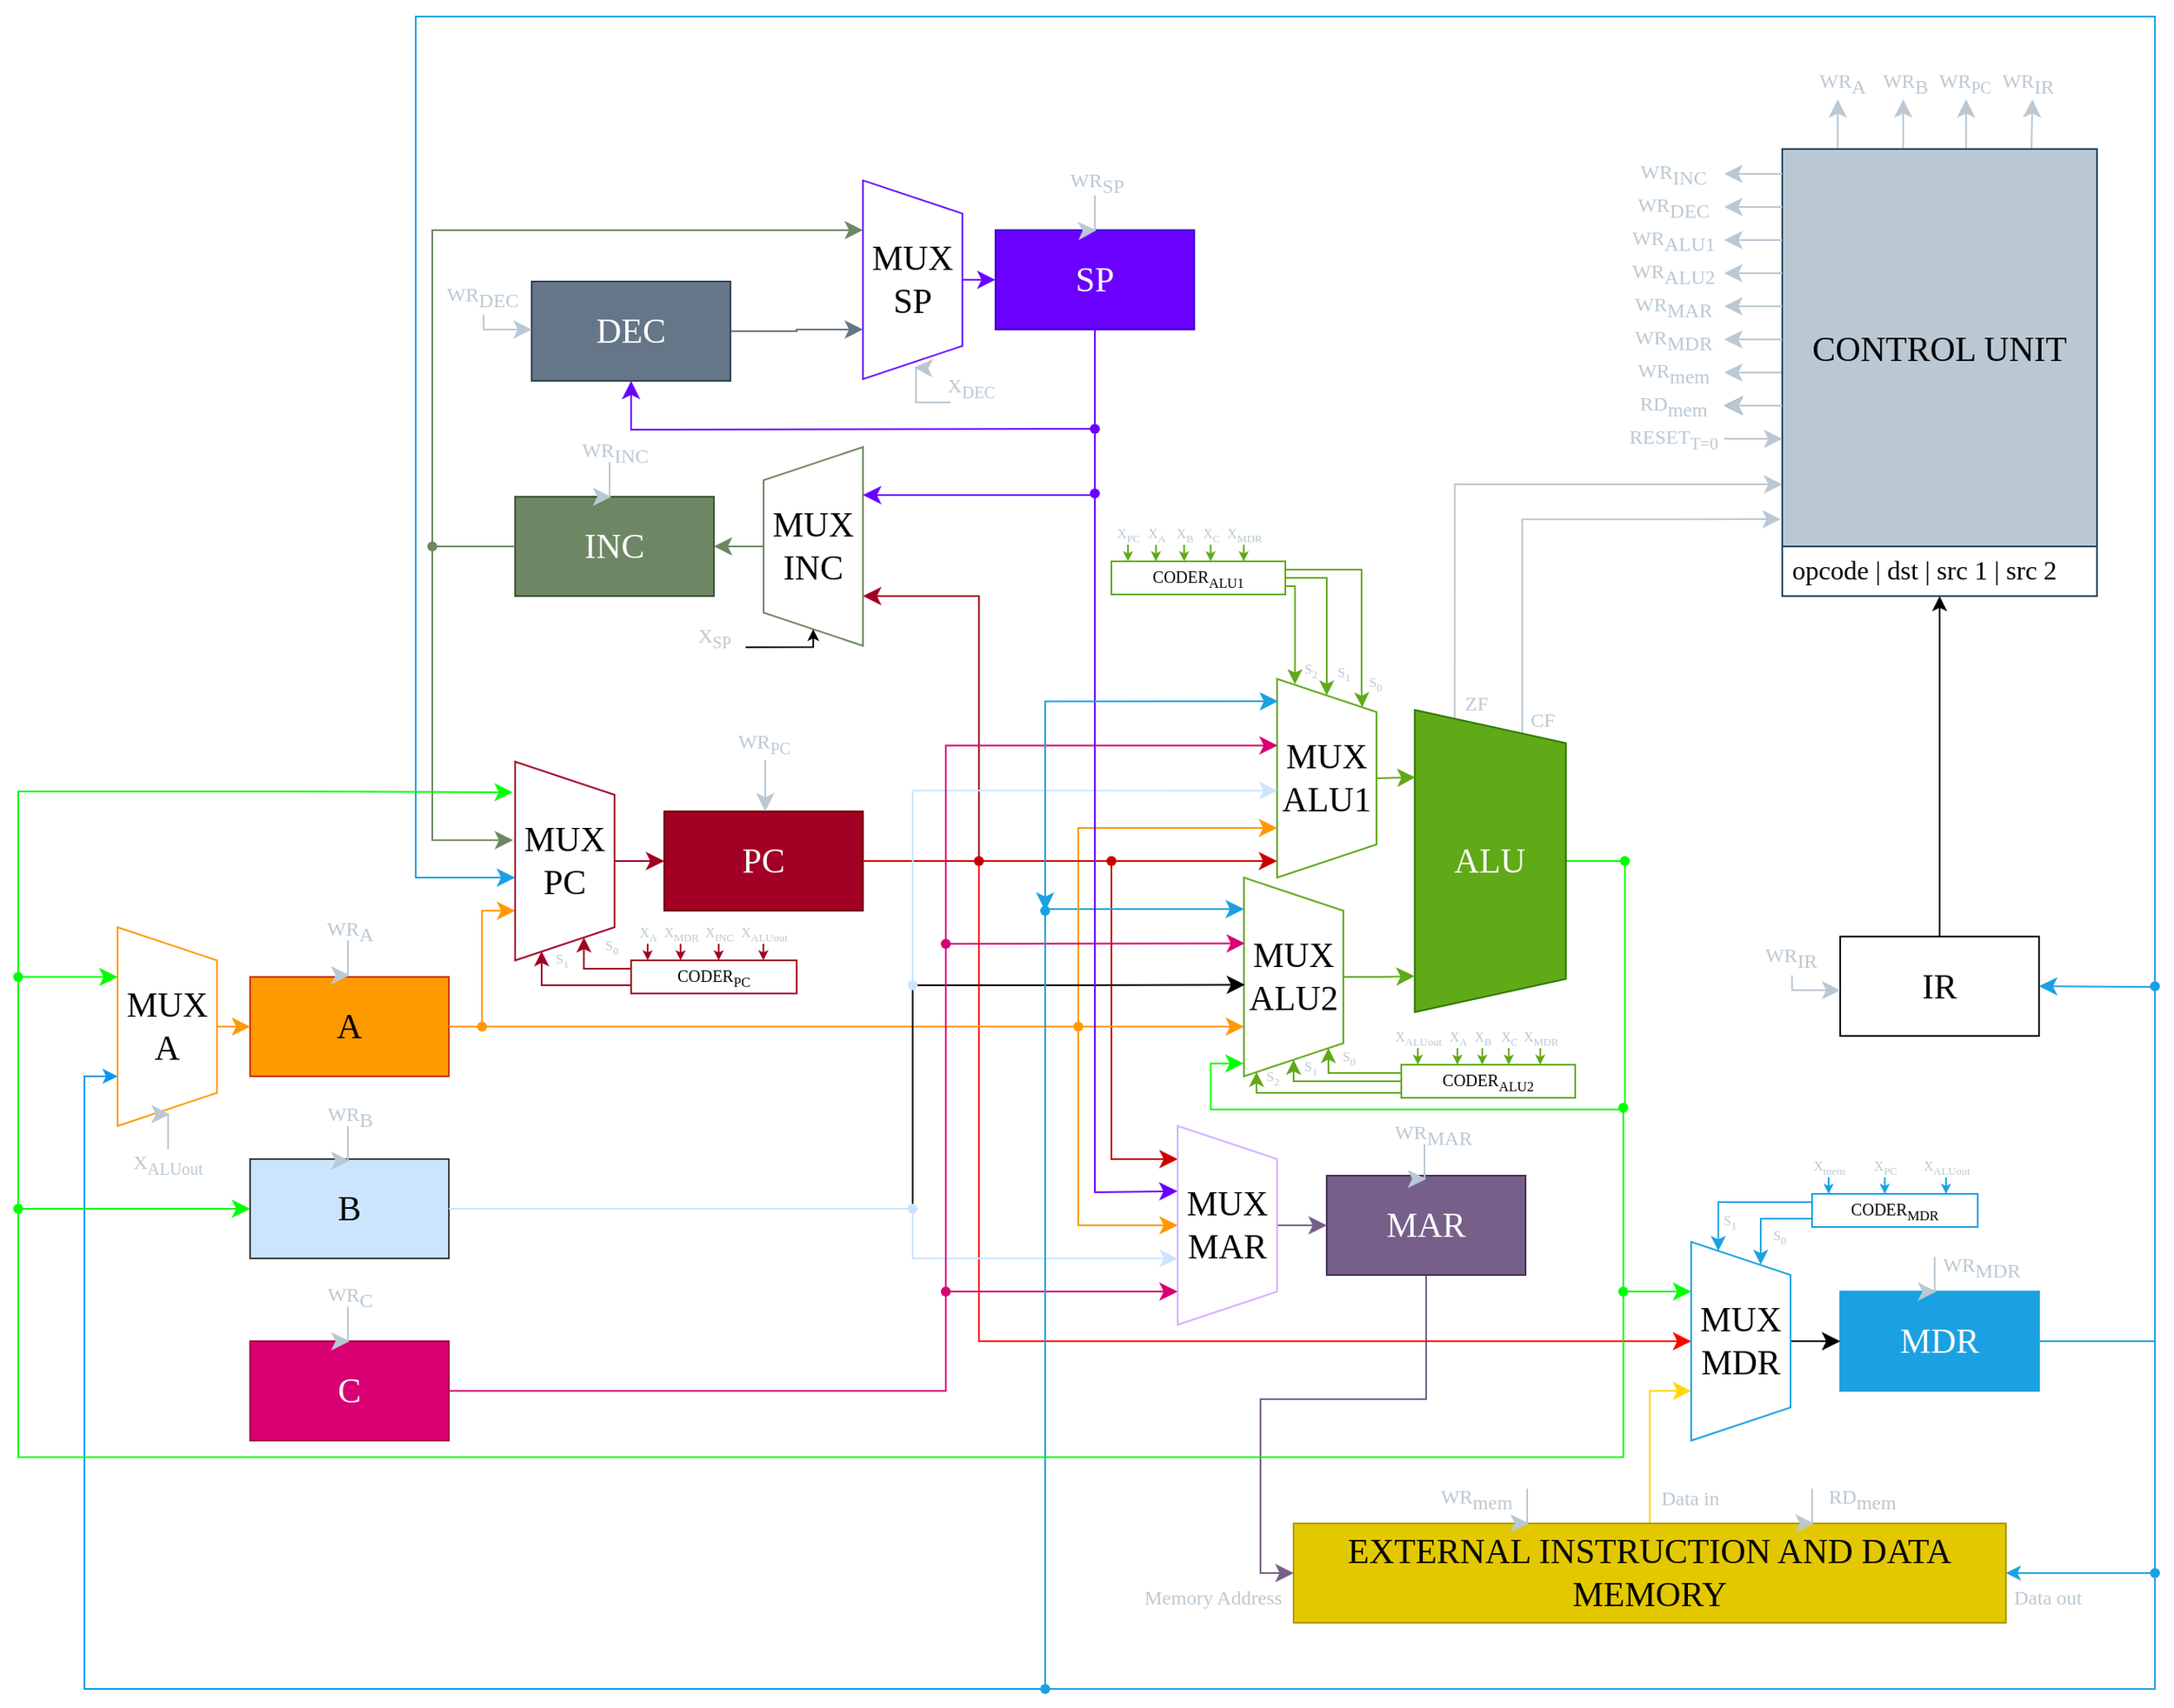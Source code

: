 <mxfile version="21.0.8" type="github">
  <diagram name="Page-1" id="Lr7xdV_DK0pyXYNZXIYV">
    <mxGraphModel dx="913" dy="644" grid="1" gridSize="10" guides="1" tooltips="1" connect="1" arrows="1" fold="1" page="1" pageScale="1" pageWidth="1920" pageHeight="1200" math="0" shadow="0">
      <root>
        <mxCell id="0" />
        <mxCell id="1" parent="0" />
        <mxCell id="YcFo5e7i3pAqQ6xfK6MD-30" style="edgeStyle=orthogonalEdgeStyle;shape=connector;rounded=0;orthogonalLoop=1;jettySize=auto;html=1;exitX=0.5;exitY=1;exitDx=0;exitDy=0;entryX=0;entryY=0.5;entryDx=0;entryDy=0;labelBackgroundColor=default;strokeColor=#76608a;fontFamily=Helvetica;fontSize=12;fontColor=default;endArrow=classic;startSize=8;endSize=8;elbow=vertical;" parent="1" source="ucayvBUJVL6Ij2z3_t0v-1" target="m3mGF3cVDRf6Q7rcO0Uu-3" edge="1">
          <mxGeometry relative="1" as="geometry">
            <mxPoint x="1350" y="960" as="targetPoint" />
          </mxGeometry>
        </mxCell>
        <mxCell id="ucayvBUJVL6Ij2z3_t0v-1" value="MAR" style="rounded=0;whiteSpace=wrap;html=1;fontSize=21;fontFamily=Cambria;labelBackgroundColor=none;fillColor=#76608a;fontColor=#ffffff;strokeColor=#432D57;" parent="1" vertex="1">
          <mxGeometry x="1370" y="730" width="120" height="60" as="geometry" />
        </mxCell>
        <mxCell id="ucayvBUJVL6Ij2z3_t0v-3" style="edgeStyle=orthogonalEdgeStyle;rounded=0;orthogonalLoop=1;jettySize=auto;html=1;labelBackgroundColor=none;fontColor=default;endSize=8;startSize=8;strokeColor=#CC0000;" parent="1" source="YcFo5e7i3pAqQ6xfK6MD-83" edge="1">
          <mxGeometry relative="1" as="geometry">
            <Array as="points">
              <mxPoint x="1240" y="720" />
              <mxPoint x="1280" y="720" />
            </Array>
            <mxPoint x="1280" y="720" as="targetPoint" />
          </mxGeometry>
        </mxCell>
        <mxCell id="YcFo5e7i3pAqQ6xfK6MD-28" style="edgeStyle=orthogonalEdgeStyle;shape=connector;rounded=0;orthogonalLoop=1;jettySize=auto;html=1;entryX=0.5;entryY=1;entryDx=0;entryDy=0;labelBackgroundColor=default;strokeColor=#ff0000;fontFamily=Helvetica;fontSize=12;fontColor=default;endArrow=classic;startSize=8;endSize=8;elbow=vertical;" parent="1" source="ucayvBUJVL6Ij2z3_t0v-2" target="YcFo5e7i3pAqQ6xfK6MD-24" edge="1">
          <mxGeometry relative="1" as="geometry">
            <Array as="points">
              <mxPoint x="1160" y="540" />
              <mxPoint x="1160" y="830" />
            </Array>
          </mxGeometry>
        </mxCell>
        <mxCell id="ucayvBUJVL6Ij2z3_t0v-2" value="PC" style="rounded=0;whiteSpace=wrap;html=1;fontSize=21;fontFamily=Cambria;labelBackgroundColor=none;fillColor=#a20025;fontColor=#ffffff;strokeColor=#6F0000;" parent="1" vertex="1">
          <mxGeometry x="970" y="510" width="120" height="60" as="geometry" />
        </mxCell>
        <mxCell id="m3mGF3cVDRf6Q7rcO0Uu-15" style="edgeStyle=orthogonalEdgeStyle;rounded=0;orthogonalLoop=1;jettySize=auto;html=1;exitDx=0;exitDy=0;entryX=0.75;entryY=1;entryDx=0;entryDy=0;labelBackgroundColor=none;fontColor=default;fillColor=#1ba1e2;strokeColor=#0098f0;" parent="1" source="YcFo5e7i3pAqQ6xfK6MD-67" target="YcFo5e7i3pAqQ6xfK6MD-9" edge="1">
          <mxGeometry relative="1" as="geometry">
            <Array as="points">
              <mxPoint x="620" y="670" />
            </Array>
          </mxGeometry>
        </mxCell>
        <mxCell id="m3mGF3cVDRf6Q7rcO0Uu-39" style="edgeStyle=orthogonalEdgeStyle;shape=connector;rounded=0;hachureGap=4;orthogonalLoop=1;jettySize=auto;html=1;exitX=1;exitY=0.5;exitDx=0;exitDy=0;entryX=1;entryY=0.5;entryDx=0;entryDy=0;labelBackgroundColor=default;strokeColor=#1ba1e2;fontFamily=Architects Daughter;fontSource=https%3A%2F%2Ffonts.googleapis.com%2Fcss%3Ffamily%3DArchitects%2BDaughter;fontSize=16;fontColor=default;endArrow=classic;" parent="1" source="m3mGF3cVDRf6Q7rcO0Uu-1" target="m3mGF3cVDRf6Q7rcO0Uu-3" edge="1">
          <mxGeometry relative="1" as="geometry">
            <Array as="points">
              <mxPoint x="1870" y="830" />
              <mxPoint x="1870" y="970" />
            </Array>
          </mxGeometry>
        </mxCell>
        <mxCell id="m3mGF3cVDRf6Q7rcO0Uu-1" value="MDR" style="rounded=0;whiteSpace=wrap;html=1;fontSize=21;fontFamily=Cambria;labelBackgroundColor=none;fillColor=#1ba1e2;fontColor=#ffffff;strokeColor=#1ba1e2;" parent="1" vertex="1">
          <mxGeometry x="1680" y="800" width="120" height="60" as="geometry" />
        </mxCell>
        <mxCell id="YcFo5e7i3pAqQ6xfK6MD-31" style="edgeStyle=orthogonalEdgeStyle;shape=connector;rounded=0;orthogonalLoop=1;jettySize=auto;html=1;entryX=0.75;entryY=1;entryDx=0;entryDy=0;labelBackgroundColor=default;strokeColor=#FFD800;fontFamily=Helvetica;fontSize=12;fontColor=default;endArrow=classic;startSize=8;endSize=8;elbow=vertical;fillColor=#e3c800;" parent="1" source="m3mGF3cVDRf6Q7rcO0Uu-3" target="YcFo5e7i3pAqQ6xfK6MD-24" edge="1">
          <mxGeometry relative="1" as="geometry" />
        </mxCell>
        <mxCell id="m3mGF3cVDRf6Q7rcO0Uu-3" value="EXTERNAL INSTRUCTION AND DATA MEMORY" style="rounded=0;whiteSpace=wrap;html=1;fontSize=21;fontFamily=Cambria;labelBackgroundColor=none;fillColor=#e3c800;fontColor=#000000;strokeColor=#B09500;" parent="1" vertex="1">
          <mxGeometry x="1350" y="940" width="430" height="60" as="geometry" />
        </mxCell>
        <mxCell id="m3mGF3cVDRf6Q7rcO0Uu-59" style="edgeStyle=orthogonalEdgeStyle;shape=connector;rounded=0;hachureGap=4;orthogonalLoop=1;jettySize=auto;html=1;labelBackgroundColor=default;strokeColor=default;fontFamily=Architects Daughter;fontSource=https%3A%2F%2Ffonts.googleapis.com%2Fcss%3Ffamily%3DArchitects%2BDaughter;fontSize=16;fontColor=default;endArrow=classic;" parent="1" source="m3mGF3cVDRf6Q7rcO0Uu-7" target="m3mGF3cVDRf6Q7rcO0Uu-55" edge="1">
          <mxGeometry relative="1" as="geometry" />
        </mxCell>
        <mxCell id="m3mGF3cVDRf6Q7rcO0Uu-7" value="IR" style="rounded=0;whiteSpace=wrap;html=1;fontSize=21;fontFamily=Cambria;labelBackgroundColor=none;" parent="1" vertex="1">
          <mxGeometry x="1680" y="585.63" width="120" height="60" as="geometry" />
        </mxCell>
        <mxCell id="YcFo5e7i3pAqQ6xfK6MD-38" style="edgeStyle=orthogonalEdgeStyle;shape=connector;rounded=0;orthogonalLoop=1;jettySize=auto;html=1;exitDx=0;exitDy=0;entryX=0.395;entryY=1.021;entryDx=0;entryDy=0;labelBackgroundColor=default;strokeColor=#6d8764;fontFamily=Helvetica;fontSize=12;fontColor=default;endArrow=classic;startSize=8;endSize=8;elbow=vertical;entryPerimeter=0;" parent="1" source="xbtp7WfYkMIQzA087Gdg-10" target="YcFo5e7i3pAqQ6xfK6MD-37" edge="1">
          <mxGeometry relative="1" as="geometry">
            <Array as="points">
              <mxPoint x="830" y="350" />
              <mxPoint x="830" y="527" />
            </Array>
          </mxGeometry>
        </mxCell>
        <mxCell id="m3mGF3cVDRf6Q7rcO0Uu-9" value="INC" style="rounded=0;whiteSpace=wrap;html=1;fontSize=21;fontFamily=Cambria;labelBackgroundColor=none;fillColor=#6d8764;fontColor=#ffffff;strokeColor=#3A5431;" parent="1" vertex="1">
          <mxGeometry x="880" y="320" width="120" height="60" as="geometry" />
        </mxCell>
        <mxCell id="m3mGF3cVDRf6Q7rcO0Uu-43" style="edgeStyle=orthogonalEdgeStyle;shape=connector;rounded=0;hachureGap=4;orthogonalLoop=1;jettySize=auto;html=1;exitDx=0;exitDy=0;entryX=0.75;entryY=1;entryDx=0;entryDy=0;labelBackgroundColor=default;strokeColor=#FF9900;fontFamily=Architects Daughter;fontSource=https%3A%2F%2Ffonts.googleapis.com%2Fcss%3Ffamily%3DArchitects%2BDaughter;fontSize=16;fontColor=default;endArrow=classic;endSize=8;startSize=8;fillColor=#fa6800;" parent="1" source="YcFo5e7i3pAqQ6xfK6MD-44" target="YcFo5e7i3pAqQ6xfK6MD-37" edge="1">
          <mxGeometry relative="1" as="geometry">
            <Array as="points">
              <mxPoint x="860" y="570" />
            </Array>
          </mxGeometry>
        </mxCell>
        <mxCell id="m3mGF3cVDRf6Q7rcO0Uu-12" value="A" style="rounded=0;whiteSpace=wrap;html=1;fontSize=21;fontFamily=Cambria;labelBackgroundColor=none;fillColor=#FF9900;fontColor=#000000;strokeColor=#C73500;" parent="1" vertex="1">
          <mxGeometry x="720" y="610" width="120" height="60" as="geometry" />
        </mxCell>
        <mxCell id="m3mGF3cVDRf6Q7rcO0Uu-51" style="edgeStyle=orthogonalEdgeStyle;shape=connector;rounded=0;hachureGap=4;orthogonalLoop=1;jettySize=auto;html=1;labelBackgroundColor=default;strokeColor=#cce5ff;fontFamily=Architects Daughter;fontSource=https%3A%2F%2Ffonts.googleapis.com%2Fcss%3Ffamily%3DArchitects%2BDaughter;fontSize=16;fontColor=default;endArrow=classic;endSize=8;startSize=8;" parent="1" edge="1">
          <mxGeometry relative="1" as="geometry">
            <mxPoint x="1120" y="750" as="sourcePoint" />
            <Array as="points">
              <mxPoint x="1120" y="750" />
              <mxPoint x="1120" y="790" />
            </Array>
            <mxPoint x="1280" y="780" as="targetPoint" />
          </mxGeometry>
        </mxCell>
        <mxCell id="m3mGF3cVDRf6Q7rcO0Uu-13" value="&lt;font color=&quot;#000000&quot;&gt;B&lt;/font&gt;" style="rounded=0;whiteSpace=wrap;html=1;fontSize=21;fontFamily=Cambria;labelBackgroundColor=none;fillColor=#cce5ff;strokeColor=#36393d;" parent="1" vertex="1">
          <mxGeometry x="720" y="720" width="120" height="60" as="geometry" />
        </mxCell>
        <mxCell id="m3mGF3cVDRf6Q7rcO0Uu-14" value="C" style="rounded=0;whiteSpace=wrap;html=1;fontSize=21;fontFamily=Cambria;labelBackgroundColor=none;fillColor=#d80073;strokeColor=#A50040;fontColor=#ffffff;" parent="1" vertex="1">
          <mxGeometry x="720" y="830" width="120" height="60" as="geometry" />
        </mxCell>
        <mxCell id="YcFo5e7i3pAqQ6xfK6MD-6" style="edgeStyle=orthogonalEdgeStyle;shape=connector;rounded=0;orthogonalLoop=1;jettySize=auto;html=1;exitDx=0;exitDy=0;labelBackgroundColor=default;strokeColor=#00FF00;fontFamily=Helvetica;fontSize=12;fontColor=default;endArrow=classic;startSize=8;endSize=8;elbow=vertical;entryX=0.25;entryY=1;entryDx=0;entryDy=0;" parent="1" source="9Kb6KT9W8m6MlxhNcG3I-71" target="YcFo5e7i3pAqQ6xfK6MD-24" edge="1">
          <mxGeometry relative="1" as="geometry">
            <mxPoint x="1620" y="810" as="targetPoint" />
            <Array as="points">
              <mxPoint x="1550" y="800" />
            </Array>
          </mxGeometry>
        </mxCell>
        <mxCell id="YcFo5e7i3pAqQ6xfK6MD-62" style="edgeStyle=orthogonalEdgeStyle;shape=connector;rounded=0;hachureGap=4;orthogonalLoop=1;jettySize=auto;html=1;exitX=0.5;exitY=0;exitDx=0;exitDy=0;labelBackgroundColor=default;strokeColor=#00FF00;fontFamily=Architects Daughter;fontSource=https%3A%2F%2Ffonts.googleapis.com%2Fcss%3Ffamily%3DArchitects%2BDaughter;fontSize=16;fontColor=default;endArrow=none;startSize=8;endSize=8;endFill=0;" parent="1" source="m3mGF3cVDRf6Q7rcO0Uu-18" edge="1">
          <mxGeometry relative="1" as="geometry">
            <mxPoint x="1550" y="540.348" as="targetPoint" />
          </mxGeometry>
        </mxCell>
        <mxCell id="xbtp7WfYkMIQzA087Gdg-71" style="edgeStyle=orthogonalEdgeStyle;shape=connector;rounded=0;orthogonalLoop=1;jettySize=auto;html=1;exitX=0;exitY=0.25;exitDx=0;exitDy=0;entryX=-0.005;entryY=0.828;entryDx=0;entryDy=0;entryPerimeter=0;labelBackgroundColor=default;strokeColor=#bac8d3;fontFamily=Helvetica;fontSize=12;fontColor=#bac8d3;endArrow=classic;startSize=8;endSize=8;" parent="1" source="m3mGF3cVDRf6Q7rcO0Uu-18" target="m3mGF3cVDRf6Q7rcO0Uu-55" edge="1">
          <mxGeometry relative="1" as="geometry">
            <Array as="points">
              <mxPoint x="1488" y="334" />
            </Array>
          </mxGeometry>
        </mxCell>
        <mxCell id="xbtp7WfYkMIQzA087Gdg-75" style="edgeStyle=orthogonalEdgeStyle;shape=connector;rounded=0;orthogonalLoop=1;jettySize=auto;html=1;exitX=0;exitY=0.75;exitDx=0;exitDy=0;entryX=0;entryY=0.75;entryDx=0;entryDy=0;labelBackgroundColor=default;strokeColor=#bac8d3;fontFamily=Helvetica;fontSize=12;fontColor=#bac8d3;endArrow=classic;startSize=8;endSize=8;" parent="1" source="m3mGF3cVDRf6Q7rcO0Uu-18" target="m3mGF3cVDRf6Q7rcO0Uu-55" edge="1">
          <mxGeometry relative="1" as="geometry">
            <Array as="points">
              <mxPoint x="1447" y="312" />
            </Array>
          </mxGeometry>
        </mxCell>
        <mxCell id="m3mGF3cVDRf6Q7rcO0Uu-18" value="&lt;font style=&quot;font-size: 21px;&quot; face=&quot;Cambria&quot;&gt;ALU&lt;br&gt;&lt;/font&gt;" style="shape=trapezoid;perimeter=trapezoidPerimeter;whiteSpace=wrap;html=1;fixedSize=1;rotation=90;verticalAlign=middle;horizontal=0;labelBackgroundColor=none;fillColor=#60a917;strokeColor=#2D7600;fontColor=#ffffff;" parent="1" vertex="1">
          <mxGeometry x="1377.5" y="494.38" width="182.5" height="91.25" as="geometry" />
        </mxCell>
        <mxCell id="m3mGF3cVDRf6Q7rcO0Uu-32" value="SP" style="rounded=0;whiteSpace=wrap;html=1;fontSize=21;fontFamily=Cambria;labelBackgroundColor=none;fillColor=#6a00ff;fontColor=#ffffff;strokeColor=#3700CC;" parent="1" vertex="1">
          <mxGeometry x="1170" y="158.95" width="120" height="60" as="geometry" />
        </mxCell>
        <mxCell id="xbtp7WfYkMIQzA087Gdg-16" style="edgeStyle=orthogonalEdgeStyle;shape=connector;rounded=0;orthogonalLoop=1;jettySize=auto;html=1;entryX=0.75;entryY=1;entryDx=0;entryDy=0;labelBackgroundColor=default;strokeColor=#647687;fontFamily=Helvetica;fontSize=12;fontColor=default;endArrow=classic;startSize=8;endSize=8;" parent="1" source="m3mGF3cVDRf6Q7rcO0Uu-52" target="xbtp7WfYkMIQzA087Gdg-14" edge="1">
          <mxGeometry relative="1" as="geometry" />
        </mxCell>
        <mxCell id="m3mGF3cVDRf6Q7rcO0Uu-52" value="DEC" style="rounded=0;whiteSpace=wrap;html=1;fontSize=21;fontFamily=Cambria;labelBackgroundColor=none;fillColor=#647687;fontColor=#ffffff;strokeColor=#314354;" parent="1" vertex="1">
          <mxGeometry x="890" y="190" width="120" height="60" as="geometry" />
        </mxCell>
        <mxCell id="xbtp7WfYkMIQzA087Gdg-23" style="edgeStyle=orthogonalEdgeStyle;shape=connector;rounded=0;orthogonalLoop=1;jettySize=auto;html=1;exitX=0.416;exitY=0.005;exitDx=0;exitDy=0;labelBackgroundColor=default;strokeColor=#bac8d3;fontFamily=Helvetica;fontSize=12;fontColor=#bac8d3;endArrow=classic;startSize=8;endSize=8;exitPerimeter=0;" parent="1" edge="1">
          <mxGeometry relative="1" as="geometry">
            <mxPoint x="1718" y="80" as="targetPoint" />
            <mxPoint x="1718.04" y="111.35" as="sourcePoint" />
          </mxGeometry>
        </mxCell>
        <mxCell id="xbtp7WfYkMIQzA087Gdg-24" style="edgeStyle=orthogonalEdgeStyle;shape=connector;rounded=0;orthogonalLoop=1;jettySize=auto;html=1;labelBackgroundColor=default;strokeColor=#bac8d3;fontFamily=Helvetica;fontSize=12;fontColor=#bac8d3;endArrow=classic;startSize=8;endSize=8;exitX=0.584;exitY=0.005;exitDx=0;exitDy=0;exitPerimeter=0;" parent="1" source="m3mGF3cVDRf6Q7rcO0Uu-55" edge="1">
          <mxGeometry relative="1" as="geometry">
            <mxPoint x="1756" y="80" as="targetPoint" />
            <mxPoint x="1760" y="110" as="sourcePoint" />
          </mxGeometry>
        </mxCell>
        <mxCell id="xbtp7WfYkMIQzA087Gdg-25" style="edgeStyle=orthogonalEdgeStyle;shape=connector;rounded=0;orthogonalLoop=1;jettySize=auto;html=1;exitX=0.75;exitY=0;exitDx=0;exitDy=0;labelBackgroundColor=default;strokeColor=#bac8d3;fontFamily=Helvetica;fontSize=12;fontColor=#bac8d3;endArrow=classic;startSize=8;endSize=8;" parent="1" edge="1">
          <mxGeometry relative="1" as="geometry">
            <mxPoint x="1796" y="80" as="targetPoint" />
            <mxPoint x="1795.5" y="110" as="sourcePoint" />
          </mxGeometry>
        </mxCell>
        <mxCell id="xbtp7WfYkMIQzA087Gdg-27" style="edgeStyle=orthogonalEdgeStyle;shape=connector;rounded=0;orthogonalLoop=1;jettySize=auto;html=1;labelBackgroundColor=default;strokeColor=#bac8d3;fontFamily=Helvetica;fontSize=12;fontColor=#bac8d3;endArrow=classic;startSize=8;endSize=8;exitX=0.25;exitY=0;exitDx=0;exitDy=0;" parent="1" edge="1">
          <mxGeometry relative="1" as="geometry">
            <mxPoint x="1679" y="80" as="targetPoint" />
            <mxPoint x="1678.5" y="110" as="sourcePoint" />
            <Array as="points">
              <mxPoint x="1679" y="80" />
            </Array>
          </mxGeometry>
        </mxCell>
        <mxCell id="xbtp7WfYkMIQzA087Gdg-51" style="edgeStyle=orthogonalEdgeStyle;shape=connector;rounded=0;orthogonalLoop=1;jettySize=auto;html=1;exitX=0;exitY=0.5;exitDx=0;exitDy=0;labelBackgroundColor=default;strokeColor=#bac8d3;fontFamily=Helvetica;fontSize=12;fontColor=#bac8d3;endArrow=classic;startSize=8;endSize=8;" parent="1" source="m3mGF3cVDRf6Q7rcO0Uu-55" edge="1">
          <mxGeometry relative="1" as="geometry">
            <mxPoint x="1610" y="245" as="targetPoint" />
          </mxGeometry>
        </mxCell>
        <mxCell id="m3mGF3cVDRf6Q7rcO0Uu-55" value="&lt;font color=&quot;#000000&quot; style=&quot;font-size: 21px;&quot;&gt;CONTROL UNIT&lt;/font&gt;" style="swimlane;fontStyle=0;childLayout=stackLayout;horizontal=1;startSize=240;horizontalStack=0;resizeParent=1;resizeParentMax=0;resizeLast=0;collapsible=1;marginBottom=0;whiteSpace=wrap;html=1;hachureGap=4;fontFamily=Cambria;fontSize=23;fillColor=#bac8d3;strokeColor=#23445d;" parent="1" vertex="1">
          <mxGeometry x="1645" y="110" width="190" height="270" as="geometry">
            <mxRectangle x="1660" y="250" width="180" height="100" as="alternateBounds" />
          </mxGeometry>
        </mxCell>
        <mxCell id="m3mGF3cVDRf6Q7rcO0Uu-56" value="&lt;font face=&quot;Cambria&quot;&gt;opcode | dst | src 1 | src 2&lt;/font&gt;" style="text;strokeColor=none;fillColor=none;align=left;verticalAlign=middle;spacingLeft=4;spacingRight=4;overflow=hidden;points=[[0,0.5],[1,0.5]];portConstraint=eastwest;rotatable=0;whiteSpace=wrap;html=1;fontSize=16;fontFamily=Architects Daughter;fontColor=default;" parent="m3mGF3cVDRf6Q7rcO0Uu-55" vertex="1">
          <mxGeometry y="240" width="190" height="30" as="geometry" />
        </mxCell>
        <mxCell id="m3mGF3cVDRf6Q7rcO0Uu-42" value="" style="endArrow=classic;html=1;rounded=0;labelBackgroundColor=default;hachureGap=4;strokeColor=#1ba1e2;fontFamily=Architects Daughter;fontSource=https%3A%2F%2Ffonts.googleapis.com%2Fcss%3Ffamily%3DArchitects%2BDaughter;fontSize=16;fontColor=default;shape=connector;edgeStyle=orthogonalEdgeStyle;exitDx=0;exitDy=0;endSize=8;startSize=8;" parent="1" source="YcFo5e7i3pAqQ6xfK6MD-87" edge="1">
          <mxGeometry width="50" height="50" relative="1" as="geometry">
            <mxPoint x="1870" y="970" as="sourcePoint" />
            <mxPoint x="880" y="550" as="targetPoint" />
            <Array as="points">
              <mxPoint x="1870" y="30" />
              <mxPoint x="820" y="30" />
              <mxPoint x="820" y="550" />
            </Array>
          </mxGeometry>
        </mxCell>
        <mxCell id="YcFo5e7i3pAqQ6xfK6MD-11" style="edgeStyle=orthogonalEdgeStyle;shape=connector;rounded=0;orthogonalLoop=1;jettySize=auto;html=1;exitX=0.5;exitY=0;exitDx=0;exitDy=0;entryX=0;entryY=0.5;entryDx=0;entryDy=0;labelBackgroundColor=default;strokeColor=#ff9900;fontFamily=Helvetica;fontSize=12;fontColor=default;endArrow=classic;startSize=8;endSize=8;elbow=vertical;" parent="1" source="YcFo5e7i3pAqQ6xfK6MD-9" target="m3mGF3cVDRf6Q7rcO0Uu-12" edge="1">
          <mxGeometry relative="1" as="geometry" />
        </mxCell>
        <mxCell id="YcFo5e7i3pAqQ6xfK6MD-9" value="&lt;font style=&quot;font-size: 21px;&quot; face=&quot;Cambria&quot;&gt;MUX&lt;br&gt;A&lt;br&gt;&lt;/font&gt;" style="shape=trapezoid;perimeter=trapezoidPerimeter;whiteSpace=wrap;html=1;fixedSize=1;fontFamily=Helvetica;fontSize=12;fontColor=default;rotation=90;horizontal=0;strokeColor=#FF9900;" parent="1" vertex="1">
          <mxGeometry x="610" y="610" width="120" height="60" as="geometry" />
        </mxCell>
        <mxCell id="YcFo5e7i3pAqQ6xfK6MD-21" value="" style="shape=waypoint;sketch=0;size=6;pointerEvents=1;points=[];fillColor=#00FF00;resizable=0;rotatable=0;perimeter=centerPerimeter;snapToPoint=1;fontFamily=Helvetica;fontSize=12;fontColor=#ffffff;strokeColor=#00FF00;" parent="1" vertex="1">
          <mxGeometry x="1540" y="530" width="20" height="20" as="geometry" />
        </mxCell>
        <mxCell id="YcFo5e7i3pAqQ6xfK6MD-25" style="edgeStyle=orthogonalEdgeStyle;shape=connector;rounded=0;orthogonalLoop=1;jettySize=auto;html=1;exitX=0.5;exitY=0;exitDx=0;exitDy=0;entryX=0;entryY=0.5;entryDx=0;entryDy=0;labelBackgroundColor=default;strokeColor=default;fontFamily=Helvetica;fontSize=12;fontColor=default;endArrow=classic;startSize=8;endSize=8;elbow=vertical;" parent="1" source="YcFo5e7i3pAqQ6xfK6MD-24" target="m3mGF3cVDRf6Q7rcO0Uu-1" edge="1">
          <mxGeometry relative="1" as="geometry" />
        </mxCell>
        <mxCell id="YcFo5e7i3pAqQ6xfK6MD-24" value="&lt;font style=&quot;font-size: 21px;&quot; face=&quot;Cambria&quot;&gt;MUX&lt;br&gt;MDR&lt;br&gt;&lt;/font&gt;" style="shape=trapezoid;perimeter=trapezoidPerimeter;whiteSpace=wrap;html=1;fixedSize=1;fontFamily=Helvetica;fontSize=12;fontColor=default;rotation=90;horizontal=0;gradientColor=none;shadow=0;perimeterSpacing=0;strokeColor=#1ba1e2;" parent="1" vertex="1">
          <mxGeometry x="1560" y="800" width="120" height="60" as="geometry" />
        </mxCell>
        <mxCell id="YcFo5e7i3pAqQ6xfK6MD-27" value="" style="edgeStyle=orthogonalEdgeStyle;shape=connector;rounded=0;orthogonalLoop=1;jettySize=auto;html=1;exitDx=0;exitDy=0;labelBackgroundColor=default;strokeColor=#00FF00;fontFamily=Helvetica;fontSize=12;fontColor=default;endArrow=none;startSize=8;endSize=8;elbow=vertical;entryDx=0;entryDy=0;endFill=0;" parent="1" source="YcFo5e7i3pAqQ6xfK6MD-21" target="YcFo5e7i3pAqQ6xfK6MD-26" edge="1">
          <mxGeometry relative="1" as="geometry">
            <mxPoint x="1550" y="540" as="sourcePoint" />
            <mxPoint x="1590" y="800" as="targetPoint" />
            <Array as="points">
              <mxPoint x="1550" y="610" />
              <mxPoint x="1550" y="610" />
            </Array>
          </mxGeometry>
        </mxCell>
        <mxCell id="YcFo5e7i3pAqQ6xfK6MD-82" style="edgeStyle=orthogonalEdgeStyle;shape=connector;rounded=0;hachureGap=4;orthogonalLoop=1;jettySize=auto;html=1;entryX=0.935;entryY=1.003;entryDx=0;entryDy=0;entryPerimeter=0;labelBackgroundColor=default;strokeColor=#00FF00;fontFamily=Architects Daughter;fontSource=https%3A%2F%2Ffonts.googleapis.com%2Fcss%3Ffamily%3DArchitects%2BDaughter;fontSize=16;fontColor=default;endArrow=classic;startSize=8;endSize=8;" parent="1" source="YcFo5e7i3pAqQ6xfK6MD-26" target="YcFo5e7i3pAqQ6xfK6MD-59" edge="1">
          <mxGeometry relative="1" as="geometry">
            <Array as="points">
              <mxPoint x="1550" y="689" />
              <mxPoint x="1550" y="690" />
              <mxPoint x="1300" y="690" />
              <mxPoint x="1300" y="662" />
            </Array>
          </mxGeometry>
        </mxCell>
        <mxCell id="YcFo5e7i3pAqQ6xfK6MD-26" value="" style="shape=waypoint;sketch=0;size=6;pointerEvents=1;points=[];fillColor=#00FF00;resizable=0;rotatable=0;perimeter=centerPerimeter;snapToPoint=1;fontFamily=Helvetica;fontSize=12;fontColor=#ffffff;strokeColor=#00FF00;" parent="1" vertex="1">
          <mxGeometry x="1539" y="679" width="20" height="20" as="geometry" />
        </mxCell>
        <mxCell id="YcFo5e7i3pAqQ6xfK6MD-39" style="edgeStyle=orthogonalEdgeStyle;shape=connector;rounded=0;orthogonalLoop=1;jettySize=auto;html=1;exitX=0.5;exitY=0;exitDx=0;exitDy=0;entryX=0;entryY=0.5;entryDx=0;entryDy=0;labelBackgroundColor=default;strokeColor=#a20025;fontFamily=Helvetica;fontSize=12;fontColor=default;endArrow=classic;startSize=8;endSize=8;elbow=vertical;" parent="1" source="YcFo5e7i3pAqQ6xfK6MD-37" target="ucayvBUJVL6Ij2z3_t0v-2" edge="1">
          <mxGeometry relative="1" as="geometry" />
        </mxCell>
        <mxCell id="YcFo5e7i3pAqQ6xfK6MD-37" value="&lt;font style=&quot;font-size: 21px;&quot; face=&quot;Cambria&quot;&gt;MUX&lt;br&gt;PC&lt;br&gt;&lt;/font&gt;" style="shape=trapezoid;perimeter=trapezoidPerimeter;whiteSpace=wrap;html=1;fixedSize=1;fontFamily=Helvetica;fontSize=12;fontColor=default;rotation=90;horizontal=0;strokeColor=#a20025;" parent="1" vertex="1">
          <mxGeometry x="850" y="510" width="120" height="60" as="geometry" />
        </mxCell>
        <mxCell id="YcFo5e7i3pAqQ6xfK6MD-45" value="" style="edgeStyle=orthogonalEdgeStyle;shape=connector;rounded=0;hachureGap=4;orthogonalLoop=1;jettySize=auto;html=1;exitX=1;exitY=0.5;exitDx=0;exitDy=0;entryDx=0;entryDy=0;labelBackgroundColor=default;strokeColor=#FF9900;fontFamily=Architects Daughter;fontSource=https%3A%2F%2Ffonts.googleapis.com%2Fcss%3Ffamily%3DArchitects%2BDaughter;fontSize=16;fontColor=default;endArrow=none;endSize=8;startSize=8;fillColor=#fa6800;endFill=0;" parent="1" source="m3mGF3cVDRf6Q7rcO0Uu-12" target="YcFo5e7i3pAqQ6xfK6MD-44" edge="1">
          <mxGeometry relative="1" as="geometry">
            <mxPoint x="840" y="640" as="sourcePoint" />
            <mxPoint x="880" y="570" as="targetPoint" />
            <Array as="points">
              <mxPoint x="860" y="640" />
            </Array>
          </mxGeometry>
        </mxCell>
        <mxCell id="YcFo5e7i3pAqQ6xfK6MD-52" style="edgeStyle=orthogonalEdgeStyle;shape=connector;rounded=0;hachureGap=4;orthogonalLoop=1;jettySize=auto;html=1;entryX=0.5;entryY=1;entryDx=0;entryDy=0;labelBackgroundColor=default;strokeColor=#FF9900;fontFamily=Architects Daughter;fontSource=https%3A%2F%2Ffonts.googleapis.com%2Fcss%3Ffamily%3DArchitects%2BDaughter;fontSize=16;fontColor=default;endArrow=classic;startSize=8;endSize=8;" parent="1" source="YcFo5e7i3pAqQ6xfK6MD-70" target="YcFo5e7i3pAqQ6xfK6MD-47" edge="1">
          <mxGeometry relative="1" as="geometry">
            <Array as="points">
              <mxPoint x="1220" y="640" />
              <mxPoint x="1220" y="760" />
            </Array>
          </mxGeometry>
        </mxCell>
        <mxCell id="YcFo5e7i3pAqQ6xfK6MD-44" value="" style="shape=waypoint;sketch=0;size=6;pointerEvents=1;points=[];fillColor=none;resizable=0;rotatable=0;perimeter=centerPerimeter;snapToPoint=1;fontFamily=Helvetica;fontSize=12;fontColor=#FF4400;strokeColor=#FF9900;" parent="1" vertex="1">
          <mxGeometry x="850" y="630" width="20" height="20" as="geometry" />
        </mxCell>
        <mxCell id="YcFo5e7i3pAqQ6xfK6MD-53" style="edgeStyle=orthogonalEdgeStyle;shape=connector;rounded=0;hachureGap=4;orthogonalLoop=1;jettySize=auto;html=1;exitX=0.5;exitY=0;exitDx=0;exitDy=0;entryX=0;entryY=0.5;entryDx=0;entryDy=0;labelBackgroundColor=default;strokeColor=#76608a;fontFamily=Architects Daughter;fontSource=https%3A%2F%2Ffonts.googleapis.com%2Fcss%3Ffamily%3DArchitects%2BDaughter;fontSize=16;fontColor=default;endArrow=classic;startSize=8;endSize=8;" parent="1" source="YcFo5e7i3pAqQ6xfK6MD-47" target="ucayvBUJVL6Ij2z3_t0v-1" edge="1">
          <mxGeometry relative="1" as="geometry" />
        </mxCell>
        <mxCell id="YcFo5e7i3pAqQ6xfK6MD-47" value="&lt;font style=&quot;font-size: 21px;&quot; face=&quot;Cambria&quot;&gt;MUX&lt;br&gt;MAR&lt;br&gt;&lt;/font&gt;" style="shape=trapezoid;perimeter=trapezoidPerimeter;whiteSpace=wrap;html=1;fixedSize=1;fontFamily=Helvetica;fontSize=12;fontColor=default;rotation=90;horizontal=0;strokeColor=#D3B0FF;" parent="1" vertex="1">
          <mxGeometry x="1250" y="730" width="120" height="60" as="geometry" />
        </mxCell>
        <mxCell id="YcFo5e7i3pAqQ6xfK6MD-56" value="" style="edgeStyle=orthogonalEdgeStyle;rounded=0;orthogonalLoop=1;jettySize=auto;html=1;entryDx=0;entryDy=0;labelBackgroundColor=none;fontColor=default;endSize=8;startSize=8;strokeColor=#CC0000;endArrow=none;endFill=0;" parent="1" source="ucayvBUJVL6Ij2z3_t0v-2" target="YcFo5e7i3pAqQ6xfK6MD-55" edge="1">
          <mxGeometry relative="1" as="geometry">
            <mxPoint x="1090" y="540" as="sourcePoint" />
            <mxPoint x="1280" y="730" as="targetPoint" />
            <Array as="points" />
          </mxGeometry>
        </mxCell>
        <mxCell id="xbtp7WfYkMIQzA087Gdg-13" style="edgeStyle=orthogonalEdgeStyle;shape=connector;rounded=0;orthogonalLoop=1;jettySize=auto;html=1;entryX=0.75;entryY=0;entryDx=0;entryDy=0;labelBackgroundColor=default;strokeColor=#a20025;fontFamily=Helvetica;fontSize=12;fontColor=default;endArrow=classic;startSize=8;endSize=8;" parent="1" source="YcFo5e7i3pAqQ6xfK6MD-55" target="xbtp7WfYkMIQzA087Gdg-3" edge="1">
          <mxGeometry relative="1" as="geometry">
            <Array as="points">
              <mxPoint x="1160" y="380" />
            </Array>
          </mxGeometry>
        </mxCell>
        <mxCell id="YcFo5e7i3pAqQ6xfK6MD-55" value="" style="shape=waypoint;sketch=0;size=6;pointerEvents=1;points=[];fillColor=none;resizable=0;rotatable=0;perimeter=centerPerimeter;snapToPoint=1;fontFamily=Architects Daughter;fontSource=https%3A%2F%2Ffonts.googleapis.com%2Fcss%3Ffamily%3DArchitects%2BDaughter;fontSize=16;fontColor=default;strokeColor=#CC0000;" parent="1" vertex="1">
          <mxGeometry x="1150" y="530" width="20" height="20" as="geometry" />
        </mxCell>
        <mxCell id="xbtp7WfYkMIQzA087Gdg-5" style="edgeStyle=none;curved=1;rounded=0;orthogonalLoop=1;jettySize=auto;html=1;exitX=0.5;exitY=0;exitDx=0;exitDy=0;fontSize=12;startSize=8;endSize=8;strokeColor=#60a917;entryX=0.223;entryY=0.995;entryDx=0;entryDy=0;entryPerimeter=0;" parent="1" source="YcFo5e7i3pAqQ6xfK6MD-57" edge="1" target="m3mGF3cVDRf6Q7rcO0Uu-18">
          <mxGeometry relative="1" as="geometry">
            <mxPoint x="1420" y="490" as="targetPoint" />
          </mxGeometry>
        </mxCell>
        <mxCell id="YcFo5e7i3pAqQ6xfK6MD-57" value="&lt;font style=&quot;font-size: 21px;&quot; face=&quot;Cambria&quot;&gt;MUX&lt;br&gt;ALU1&lt;br&gt;&lt;/font&gt;" style="shape=trapezoid;perimeter=trapezoidPerimeter;whiteSpace=wrap;html=1;fixedSize=1;fontFamily=Helvetica;fontSize=12;fontColor=default;rotation=90;horizontal=0;strokeColor=#60a917;" parent="1" vertex="1">
          <mxGeometry x="1310" y="460" width="120" height="60" as="geometry" />
        </mxCell>
        <mxCell id="YcFo5e7i3pAqQ6xfK6MD-66" style="edgeStyle=orthogonalEdgeStyle;shape=connector;rounded=0;hachureGap=4;orthogonalLoop=1;jettySize=auto;html=1;exitX=0.5;exitY=0;exitDx=0;exitDy=0;labelBackgroundColor=default;strokeColor=#60a917;fontFamily=Architects Daughter;fontSource=https%3A%2F%2Ffonts.googleapis.com%2Fcss%3Ffamily%3DArchitects%2BDaughter;fontSize=16;fontColor=default;endArrow=classic;startSize=8;endSize=8;entryX=0.881;entryY=1.001;entryDx=0;entryDy=0;entryPerimeter=0;" parent="1" source="YcFo5e7i3pAqQ6xfK6MD-59" edge="1" target="m3mGF3cVDRf6Q7rcO0Uu-18">
          <mxGeometry relative="1" as="geometry">
            <mxPoint x="1420" y="609.913" as="targetPoint" />
          </mxGeometry>
        </mxCell>
        <mxCell id="YcFo5e7i3pAqQ6xfK6MD-59" value="&lt;font style=&quot;font-size: 21px;&quot; face=&quot;Cambria&quot;&gt;MUX&lt;br&gt;ALU2&lt;br&gt;&lt;/font&gt;" style="shape=trapezoid;perimeter=trapezoidPerimeter;whiteSpace=wrap;html=1;fixedSize=1;fontFamily=Helvetica;fontSize=12;fontColor=default;rotation=90;horizontal=0;strokeColor=#60a917;" parent="1" vertex="1">
          <mxGeometry x="1290" y="580" width="120" height="60" as="geometry" />
        </mxCell>
        <mxCell id="YcFo5e7i3pAqQ6xfK6MD-69" style="edgeStyle=orthogonalEdgeStyle;shape=connector;rounded=0;hachureGap=4;orthogonalLoop=1;jettySize=auto;html=1;entryX=0.5;entryY=1;entryDx=0;entryDy=0;labelBackgroundColor=default;strokeColor=#1ba1e2;fontFamily=Architects Daughter;fontSource=https%3A%2F%2Ffonts.googleapis.com%2Fcss%3Ffamily%3DArchitects%2BDaughter;fontSize=16;fontColor=default;endArrow=classic;startSize=8;endSize=8;" parent="1" source="YcFo5e7i3pAqQ6xfK6MD-89" edge="1">
          <mxGeometry relative="1" as="geometry">
            <Array as="points">
              <mxPoint x="1200" y="569" />
            </Array>
            <mxPoint x="1200" y="569" as="sourcePoint" />
            <mxPoint x="1320" y="569" as="targetPoint" />
          </mxGeometry>
        </mxCell>
        <mxCell id="xbtp7WfYkMIQzA087Gdg-21" style="edgeStyle=orthogonalEdgeStyle;shape=connector;rounded=0;orthogonalLoop=1;jettySize=auto;html=1;entryX=0.433;entryY=0.783;entryDx=0;entryDy=0;entryPerimeter=0;labelBackgroundColor=default;strokeColor=#1ba1e2;fontFamily=Helvetica;fontSize=12;fontColor=default;endArrow=none;startSize=8;endSize=8;endFill=0;" parent="1" source="YcFo5e7i3pAqQ6xfK6MD-67" target="YcFo5e7i3pAqQ6xfK6MD-87" edge="1">
          <mxGeometry relative="1" as="geometry" />
        </mxCell>
        <mxCell id="YcFo5e7i3pAqQ6xfK6MD-67" value="" style="shape=waypoint;sketch=0;size=6;pointerEvents=1;points=[];fillColor=none;resizable=0;rotatable=0;perimeter=centerPerimeter;snapToPoint=1;fontFamily=Architects Daughter;fontSource=https%3A%2F%2Ffonts.googleapis.com%2Fcss%3Ffamily%3DArchitects%2BDaughter;fontSize=16;fontColor=default;strokeColor=#1ba1e2;" parent="1" vertex="1">
          <mxGeometry x="1190" y="1030" width="20" height="20" as="geometry" />
        </mxCell>
        <mxCell id="YcFo5e7i3pAqQ6xfK6MD-71" value="" style="edgeStyle=orthogonalEdgeStyle;shape=connector;rounded=0;hachureGap=4;orthogonalLoop=1;jettySize=auto;html=1;entryDx=0;entryDy=0;labelBackgroundColor=default;strokeColor=#FF9900;fontFamily=Architects Daughter;fontSource=https%3A%2F%2Ffonts.googleapis.com%2Fcss%3Ffamily%3DArchitects%2BDaughter;fontSize=16;fontColor=default;endArrow=none;startSize=8;endSize=8;endFill=0;" parent="1" source="YcFo5e7i3pAqQ6xfK6MD-44" target="YcFo5e7i3pAqQ6xfK6MD-70" edge="1">
          <mxGeometry relative="1" as="geometry">
            <mxPoint x="860" y="640" as="sourcePoint" />
            <mxPoint x="1280" y="760" as="targetPoint" />
            <Array as="points" />
          </mxGeometry>
        </mxCell>
        <mxCell id="YcFo5e7i3pAqQ6xfK6MD-72" style="edgeStyle=orthogonalEdgeStyle;shape=connector;rounded=0;hachureGap=4;orthogonalLoop=1;jettySize=auto;html=1;entryX=0.75;entryY=1;entryDx=0;entryDy=0;labelBackgroundColor=default;strokeColor=#FF9900;fontFamily=Architects Daughter;fontSource=https%3A%2F%2Ffonts.googleapis.com%2Fcss%3Ffamily%3DArchitects%2BDaughter;fontSize=16;fontColor=default;endArrow=classic;startSize=8;endSize=8;" parent="1" source="YcFo5e7i3pAqQ6xfK6MD-70" target="YcFo5e7i3pAqQ6xfK6MD-59" edge="1">
          <mxGeometry relative="1" as="geometry" />
        </mxCell>
        <mxCell id="YcFo5e7i3pAqQ6xfK6MD-92" style="edgeStyle=orthogonalEdgeStyle;shape=connector;rounded=0;hachureGap=4;orthogonalLoop=1;jettySize=auto;html=1;entryX=0.75;entryY=1;entryDx=0;entryDy=0;labelBackgroundColor=default;strokeColor=#FF9900;fontFamily=Architects Daughter;fontSource=https%3A%2F%2Ffonts.googleapis.com%2Fcss%3Ffamily%3DArchitects%2BDaughter;fontSize=16;fontColor=default;endArrow=classic;startSize=8;endSize=8;" parent="1" source="YcFo5e7i3pAqQ6xfK6MD-70" target="YcFo5e7i3pAqQ6xfK6MD-57" edge="1">
          <mxGeometry relative="1" as="geometry">
            <Array as="points">
              <mxPoint x="1220" y="520" />
            </Array>
          </mxGeometry>
        </mxCell>
        <mxCell id="YcFo5e7i3pAqQ6xfK6MD-70" value="" style="shape=waypoint;sketch=0;size=6;pointerEvents=1;points=[];fillColor=none;resizable=0;rotatable=0;perimeter=centerPerimeter;snapToPoint=1;fontFamily=Architects Daughter;fontSource=https%3A%2F%2Ffonts.googleapis.com%2Fcss%3Ffamily%3DArchitects%2BDaughter;fontSize=16;fontColor=default;strokeColor=#FF9900;" parent="1" vertex="1">
          <mxGeometry x="1210" y="630" width="20" height="20" as="geometry" />
        </mxCell>
        <mxCell id="YcFo5e7i3pAqQ6xfK6MD-74" value="" style="edgeStyle=orthogonalEdgeStyle;shape=connector;rounded=0;hachureGap=4;orthogonalLoop=1;jettySize=auto;html=1;entryDx=0;entryDy=0;labelBackgroundColor=default;strokeColor=#cce5ff;fontFamily=Architects Daughter;fontSource=https%3A%2F%2Ffonts.googleapis.com%2Fcss%3Ffamily%3DArchitects%2BDaughter;fontSize=16;fontColor=default;endArrow=none;exitX=1;exitY=0.5;exitDx=0;exitDy=0;endFill=0;" parent="1" source="m3mGF3cVDRf6Q7rcO0Uu-13" target="YcFo5e7i3pAqQ6xfK6MD-73" edge="1">
          <mxGeometry relative="1" as="geometry">
            <mxPoint x="840" y="750" as="sourcePoint" />
            <mxPoint x="1280" y="790" as="targetPoint" />
            <Array as="points" />
          </mxGeometry>
        </mxCell>
        <mxCell id="xbtp7WfYkMIQzA087Gdg-133" style="edgeStyle=orthogonalEdgeStyle;shape=connector;rounded=0;orthogonalLoop=1;jettySize=auto;html=1;entryX=0.686;entryY=0.705;entryDx=0;entryDy=0;entryPerimeter=0;labelBackgroundColor=default;strokeColor=default;fontFamily=Helvetica;fontSize=12;fontColor=default;endArrow=none;startSize=8;endSize=8;endFill=0;" parent="1" source="YcFo5e7i3pAqQ6xfK6MD-73" target="YcFo5e7i3pAqQ6xfK6MD-93" edge="1">
          <mxGeometry relative="1" as="geometry" />
        </mxCell>
        <mxCell id="YcFo5e7i3pAqQ6xfK6MD-73" value="" style="shape=waypoint;sketch=0;size=6;pointerEvents=1;points=[];fillColor=none;resizable=0;rotatable=0;perimeter=centerPerimeter;snapToPoint=1;fontFamily=Architects Daughter;fontSource=https%3A%2F%2Ffonts.googleapis.com%2Fcss%3Ffamily%3DArchitects%2BDaughter;fontSize=16;fontColor=default;strokeColor=#cce5ff;" parent="1" vertex="1">
          <mxGeometry x="1110" y="740" width="20" height="20" as="geometry" />
        </mxCell>
        <mxCell id="YcFo5e7i3pAqQ6xfK6MD-77" value="" style="edgeStyle=orthogonalEdgeStyle;rounded=0;orthogonalLoop=1;jettySize=auto;html=1;labelBackgroundColor=none;fontColor=default;strokeColor=#d80073;endArrow=none;endFill=0;entryX=0.367;entryY=0.614;entryDx=0;entryDy=0;entryPerimeter=0;exitX=1;exitY=0.5;exitDx=0;exitDy=0;" parent="1" source="m3mGF3cVDRf6Q7rcO0Uu-14" target="YcFo5e7i3pAqQ6xfK6MD-76" edge="1">
          <mxGeometry relative="1" as="geometry">
            <mxPoint x="840" y="860" as="sourcePoint" />
            <mxPoint x="1090" y="800" as="targetPoint" />
            <Array as="points">
              <mxPoint x="1140" y="860" />
            </Array>
          </mxGeometry>
        </mxCell>
        <mxCell id="YcFo5e7i3pAqQ6xfK6MD-78" style="edgeStyle=orthogonalEdgeStyle;shape=connector;rounded=0;hachureGap=4;orthogonalLoop=1;jettySize=auto;html=1;labelBackgroundColor=default;strokeColor=#d80073;fontFamily=Architects Daughter;fontSource=https%3A%2F%2Ffonts.googleapis.com%2Fcss%3Ffamily%3DArchitects%2BDaughter;fontSize=16;fontColor=default;endArrow=classic;startSize=8;endSize=8;" parent="1" source="YcFo5e7i3pAqQ6xfK6MD-76" edge="1">
          <mxGeometry relative="1" as="geometry">
            <Array as="points">
              <mxPoint x="1140" y="800" />
            </Array>
            <mxPoint x="1280" y="800" as="targetPoint" />
          </mxGeometry>
        </mxCell>
        <mxCell id="YcFo5e7i3pAqQ6xfK6MD-86" style="edgeStyle=orthogonalEdgeStyle;shape=connector;rounded=0;hachureGap=4;orthogonalLoop=1;jettySize=auto;html=1;entryX=0.162;entryY=1.013;entryDx=0;entryDy=0;entryPerimeter=0;labelBackgroundColor=default;strokeColor=#d80073;fontFamily=Architects Daughter;fontSource=https%3A%2F%2Ffonts.googleapis.com%2Fcss%3Ffamily%3DArchitects%2BDaughter;fontSize=16;fontColor=default;endArrow=classic;startSize=8;endSize=8;exitX=0.374;exitY=0.491;exitDx=0;exitDy=0;exitPerimeter=0;" parent="1" source="YcFo5e7i3pAqQ6xfK6MD-95" edge="1">
          <mxGeometry relative="1" as="geometry">
            <Array as="points">
              <mxPoint x="1141" y="590" />
            </Array>
            <mxPoint x="1141.39" y="590.28" as="sourcePoint" />
            <mxPoint x="1320.61" y="589.72" as="targetPoint" />
          </mxGeometry>
        </mxCell>
        <mxCell id="YcFo5e7i3pAqQ6xfK6MD-76" value="" style="shape=waypoint;sketch=0;size=6;pointerEvents=1;points=[];fillColor=none;resizable=0;rotatable=0;perimeter=centerPerimeter;snapToPoint=1;fontFamily=Architects Daughter;fontSource=https%3A%2F%2Ffonts.googleapis.com%2Fcss%3Ffamily%3DArchitects%2BDaughter;fontSize=16;fontColor=default;strokeColor=#d80073;" parent="1" vertex="1">
          <mxGeometry x="1130" y="790" width="20" height="20" as="geometry" />
        </mxCell>
        <mxCell id="YcFo5e7i3pAqQ6xfK6MD-84" value="" style="edgeStyle=orthogonalEdgeStyle;rounded=0;orthogonalLoop=1;jettySize=auto;html=1;entryDx=0;entryDy=0;labelBackgroundColor=none;fontColor=default;endSize=8;startSize=8;strokeColor=#CC0000;endArrow=none;endFill=0;" parent="1" source="YcFo5e7i3pAqQ6xfK6MD-55" target="YcFo5e7i3pAqQ6xfK6MD-83" edge="1">
          <mxGeometry relative="1" as="geometry">
            <mxPoint x="1160" y="540" as="sourcePoint" />
            <mxPoint x="1280" y="730" as="targetPoint" />
            <Array as="points" />
          </mxGeometry>
        </mxCell>
        <mxCell id="YcFo5e7i3pAqQ6xfK6MD-85" style="edgeStyle=orthogonalEdgeStyle;shape=connector;rounded=0;hachureGap=4;orthogonalLoop=1;jettySize=auto;html=1;entryX=0.917;entryY=1;entryDx=0;entryDy=0;entryPerimeter=0;labelBackgroundColor=default;strokeColor=#CC0000;fontFamily=Architects Daughter;fontSource=https%3A%2F%2Ffonts.googleapis.com%2Fcss%3Ffamily%3DArchitects%2BDaughter;fontSize=16;fontColor=default;endArrow=classic;startSize=8;endSize=8;" parent="1" source="YcFo5e7i3pAqQ6xfK6MD-83" target="YcFo5e7i3pAqQ6xfK6MD-57" edge="1">
          <mxGeometry relative="1" as="geometry" />
        </mxCell>
        <mxCell id="YcFo5e7i3pAqQ6xfK6MD-83" value="" style="shape=waypoint;sketch=0;size=6;pointerEvents=1;points=[];fillColor=none;resizable=0;rotatable=0;perimeter=centerPerimeter;snapToPoint=1;fontFamily=Architects Daughter;fontSource=https%3A%2F%2Ffonts.googleapis.com%2Fcss%3Ffamily%3DArchitects%2BDaughter;fontSize=16;fontColor=default;strokeColor=#CC0000;" parent="1" vertex="1">
          <mxGeometry x="1230" y="530" width="20" height="20" as="geometry" />
        </mxCell>
        <mxCell id="YcFo5e7i3pAqQ6xfK6MD-87" value="" style="shape=waypoint;sketch=0;size=6;pointerEvents=1;points=[];fillColor=none;resizable=0;rotatable=0;perimeter=centerPerimeter;snapToPoint=1;fontFamily=Architects Daughter;fontSource=https%3A%2F%2Ffonts.googleapis.com%2Fcss%3Ffamily%3DArchitects%2BDaughter;fontSize=16;fontColor=default;strokeColor=#1ba1e2;" parent="1" vertex="1">
          <mxGeometry x="1860" y="960" width="20" height="20" as="geometry" />
        </mxCell>
        <mxCell id="YcFo5e7i3pAqQ6xfK6MD-94" style="edgeStyle=orthogonalEdgeStyle;shape=connector;rounded=0;hachureGap=4;orthogonalLoop=1;jettySize=auto;html=1;entryX=0.562;entryY=1.013;entryDx=0;entryDy=0;entryPerimeter=0;labelBackgroundColor=default;strokeColor=#cce5ff;fontFamily=Architects Daughter;fontSource=https%3A%2F%2Ffonts.googleapis.com%2Fcss%3Ffamily%3DArchitects%2BDaughter;fontSize=16;fontColor=default;endArrow=classic;startSize=8;endSize=8;" parent="1" edge="1">
          <mxGeometry relative="1" as="geometry">
            <Array as="points">
              <mxPoint x="1120" y="615" />
              <mxPoint x="1120" y="497" />
            </Array>
            <mxPoint x="1121" y="615" as="sourcePoint" />
            <mxPoint x="1340.22" y="497.44" as="targetPoint" />
          </mxGeometry>
        </mxCell>
        <mxCell id="xbtp7WfYkMIQzA087Gdg-134" style="edgeStyle=orthogonalEdgeStyle;shape=connector;rounded=0;orthogonalLoop=1;jettySize=auto;html=1;entryX=0.331;entryY=0.989;entryDx=0;entryDy=0;entryPerimeter=0;labelBackgroundColor=default;strokeColor=default;fontFamily=Helvetica;fontSize=12;fontColor=default;endArrow=classic;startSize=8;endSize=8;exitX=0.646;exitY=0.483;exitDx=0;exitDy=0;exitPerimeter=0;" parent="1" source="YcFo5e7i3pAqQ6xfK6MD-93" edge="1">
          <mxGeometry relative="1" as="geometry">
            <mxPoint x="1120" y="615" as="sourcePoint" />
            <mxPoint x="1320.66" y="614.72" as="targetPoint" />
            <Array as="points">
              <mxPoint x="1220" y="615" />
            </Array>
          </mxGeometry>
        </mxCell>
        <mxCell id="YcFo5e7i3pAqQ6xfK6MD-93" value="" style="shape=waypoint;sketch=0;size=6;pointerEvents=1;points=[];fillColor=none;resizable=0;rotatable=0;perimeter=centerPerimeter;snapToPoint=1;fontFamily=Architects Daughter;fontSource=https%3A%2F%2Ffonts.googleapis.com%2Fcss%3Ffamily%3DArchitects%2BDaughter;fontSize=16;fontColor=default;strokeColor=#cce5ff;" parent="1" vertex="1">
          <mxGeometry x="1110" y="605" width="20" height="20" as="geometry" />
        </mxCell>
        <mxCell id="YcFo5e7i3pAqQ6xfK6MD-96" value="" style="edgeStyle=orthogonalEdgeStyle;shape=connector;rounded=0;hachureGap=4;orthogonalLoop=1;jettySize=auto;html=1;entryDx=0;entryDy=0;entryPerimeter=0;labelBackgroundColor=default;strokeColor=#d80073;fontFamily=Architects Daughter;fontSource=https%3A%2F%2Ffonts.googleapis.com%2Fcss%3Ffamily%3DArchitects%2BDaughter;fontSize=16;fontColor=default;endArrow=none;startSize=8;endSize=8;endFill=0;" parent="1" source="YcFo5e7i3pAqQ6xfK6MD-76" target="YcFo5e7i3pAqQ6xfK6MD-95" edge="1">
          <mxGeometry relative="1" as="geometry">
            <mxPoint x="1140" y="820" as="sourcePoint" />
            <mxPoint x="1329" y="569" as="targetPoint" />
            <Array as="points" />
          </mxGeometry>
        </mxCell>
        <mxCell id="YcFo5e7i3pAqQ6xfK6MD-97" style="edgeStyle=orthogonalEdgeStyle;shape=connector;rounded=0;hachureGap=4;orthogonalLoop=1;jettySize=auto;html=1;entryX=0.335;entryY=1.027;entryDx=0;entryDy=0;entryPerimeter=0;labelBackgroundColor=default;strokeColor=#d80073;fontFamily=Architects Daughter;fontSource=https%3A%2F%2Ffonts.googleapis.com%2Fcss%3Ffamily%3DArchitects%2BDaughter;fontSize=16;fontColor=default;endArrow=classic;startSize=8;endSize=8;exitX=0.384;exitY=0.556;exitDx=0;exitDy=0;exitPerimeter=0;" parent="1" edge="1">
          <mxGeometry relative="1" as="geometry">
            <Array as="points">
              <mxPoint x="1140" y="470" />
            </Array>
            <mxPoint x="1140" y="590" as="sourcePoint" />
            <mxPoint x="1340.38" y="470.2" as="targetPoint" />
          </mxGeometry>
        </mxCell>
        <mxCell id="YcFo5e7i3pAqQ6xfK6MD-95" value="" style="shape=waypoint;sketch=0;size=6;pointerEvents=1;points=[];fillColor=none;resizable=0;rotatable=0;perimeter=centerPerimeter;snapToPoint=1;fontFamily=Architects Daughter;fontSource=https%3A%2F%2Ffonts.googleapis.com%2Fcss%3Ffamily%3DArchitects%2BDaughter;fontSize=16;fontColor=default;strokeColor=#d80073;" parent="1" vertex="1">
          <mxGeometry x="1130" y="580" width="20" height="20" as="geometry" />
        </mxCell>
        <mxCell id="xbtp7WfYkMIQzA087Gdg-2" style="edgeStyle=none;curved=1;rounded=0;orthogonalLoop=1;jettySize=auto;html=1;entryX=1;entryY=0.5;entryDx=0;entryDy=0;fontSize=12;startSize=8;endSize=8;strokeColor=#1ba1e2;" parent="1" target="m3mGF3cVDRf6Q7rcO0Uu-7" edge="1">
          <mxGeometry relative="1" as="geometry">
            <mxPoint x="1870" y="616" as="sourcePoint" />
          </mxGeometry>
        </mxCell>
        <mxCell id="xbtp7WfYkMIQzA087Gdg-6" style="edgeStyle=none;curved=1;rounded=0;orthogonalLoop=1;jettySize=auto;html=1;exitX=0.5;exitY=1;exitDx=0;exitDy=0;entryX=1;entryY=0.5;entryDx=0;entryDy=0;fontSize=12;startSize=8;endSize=8;strokeColor=#6d8764;" parent="1" source="xbtp7WfYkMIQzA087Gdg-3" target="m3mGF3cVDRf6Q7rcO0Uu-9" edge="1">
          <mxGeometry relative="1" as="geometry" />
        </mxCell>
        <mxCell id="xbtp7WfYkMIQzA087Gdg-3" value="&lt;font style=&quot;font-size: 21px;&quot; face=&quot;Cambria&quot;&gt;MUX&lt;br&gt;INC&lt;br&gt;&lt;/font&gt;" style="shape=trapezoid;perimeter=trapezoidPerimeter;whiteSpace=wrap;html=1;fixedSize=1;fontFamily=Helvetica;fontSize=12;fontColor=default;rotation=90;horizontal=0;strokeColor=#6d8764;flipH=0;flipV=1;" parent="1" vertex="1">
          <mxGeometry x="1000" y="320" width="120" height="60" as="geometry" />
        </mxCell>
        <mxCell id="xbtp7WfYkMIQzA087Gdg-8" value="" style="edgeStyle=orthogonalEdgeStyle;shape=connector;rounded=0;hachureGap=4;orthogonalLoop=1;jettySize=auto;html=1;entryDx=0;entryDy=0;labelBackgroundColor=default;strokeColor=#6a00ff;fontFamily=Architects Daughter;fontSource=https%3A%2F%2Ffonts.googleapis.com%2Fcss%3Ffamily%3DArchitects%2BDaughter;fontSize=16;fontColor=default;endArrow=none;startSize=8;endSize=8;endFill=0;" parent="1" source="xbtp7WfYkMIQzA087Gdg-18" target="xbtp7WfYkMIQzA087Gdg-7" edge="1">
          <mxGeometry relative="1" as="geometry">
            <Array as="points" />
            <mxPoint x="1250" y="290" as="sourcePoint" />
            <mxPoint x="1280" y="700" as="targetPoint" />
          </mxGeometry>
        </mxCell>
        <mxCell id="xbtp7WfYkMIQzA087Gdg-9" style="edgeStyle=none;curved=1;rounded=0;orthogonalLoop=1;jettySize=auto;html=1;fontSize=12;startSize=8;endSize=8;strokeColor=#6a00ff;" parent="1" edge="1">
          <mxGeometry relative="1" as="geometry">
            <mxPoint x="1230" y="318.95" as="sourcePoint" />
            <mxPoint x="1090" y="319" as="targetPoint" />
          </mxGeometry>
        </mxCell>
        <mxCell id="9Kb6KT9W8m6MlxhNcG3I-2" style="edgeStyle=orthogonalEdgeStyle;rounded=0;orthogonalLoop=1;jettySize=auto;html=1;fontSize=12;startSize=8;endSize=8;strokeColor=#6a00ff;entryX=0.328;entryY=1.052;entryDx=0;entryDy=0;entryPerimeter=0;" edge="1" parent="1" source="xbtp7WfYkMIQzA087Gdg-7">
          <mxGeometry relative="1" as="geometry">
            <mxPoint x="1233" y="318" as="sourcePoint" />
            <mxPoint x="1279.88" y="739.36" as="targetPoint" />
            <Array as="points">
              <mxPoint x="1230" y="740" />
              <mxPoint x="1233" y="740" />
            </Array>
          </mxGeometry>
        </mxCell>
        <mxCell id="xbtp7WfYkMIQzA087Gdg-11" value="" style="edgeStyle=orthogonalEdgeStyle;shape=connector;rounded=0;orthogonalLoop=1;jettySize=auto;html=1;exitX=0;exitY=0.5;exitDx=0;exitDy=0;entryDx=0;entryDy=0;labelBackgroundColor=default;strokeColor=#6d8764;fontFamily=Helvetica;fontSize=12;fontColor=default;endArrow=none;startSize=8;endSize=8;elbow=vertical;entryPerimeter=0;endFill=0;" parent="1" source="m3mGF3cVDRf6Q7rcO0Uu-9" target="xbtp7WfYkMIQzA087Gdg-10" edge="1">
          <mxGeometry relative="1" as="geometry">
            <Array as="points" />
            <mxPoint x="900" y="350" as="sourcePoint" />
            <mxPoint x="879" y="527" as="targetPoint" />
          </mxGeometry>
        </mxCell>
        <mxCell id="xbtp7WfYkMIQzA087Gdg-12" style="edgeStyle=orthogonalEdgeStyle;rounded=0;orthogonalLoop=1;jettySize=auto;html=1;entryX=0.25;entryY=1;entryDx=0;entryDy=0;fontSize=12;startSize=8;endSize=8;strokeColor=#6d8764;" parent="1" source="xbtp7WfYkMIQzA087Gdg-10" target="xbtp7WfYkMIQzA087Gdg-14" edge="1">
          <mxGeometry relative="1" as="geometry">
            <Array as="points">
              <mxPoint x="830" y="350" />
              <mxPoint x="830" y="160" />
            </Array>
          </mxGeometry>
        </mxCell>
        <mxCell id="xbtp7WfYkMIQzA087Gdg-10" value="" style="shape=waypoint;sketch=0;size=6;pointerEvents=1;points=[];fillColor=none;resizable=0;rotatable=0;perimeter=centerPerimeter;snapToPoint=1;fontFamily=Architects Daughter;fontSource=https%3A%2F%2Ffonts.googleapis.com%2Fcss%3Ffamily%3DArchitects%2BDaughter;fontSize=16;fontColor=default;strokeColor=#6d8764;" parent="1" vertex="1">
          <mxGeometry x="820" y="340" width="20" height="20" as="geometry" />
        </mxCell>
        <mxCell id="xbtp7WfYkMIQzA087Gdg-15" style="edgeStyle=orthogonalEdgeStyle;shape=connector;rounded=0;orthogonalLoop=1;jettySize=auto;html=1;exitX=0.5;exitY=0;exitDx=0;exitDy=0;entryX=0;entryY=0.5;entryDx=0;entryDy=0;labelBackgroundColor=default;strokeColor=#6a00ff;fontFamily=Helvetica;fontSize=12;fontColor=default;endArrow=classic;startSize=8;endSize=8;" parent="1" source="xbtp7WfYkMIQzA087Gdg-14" target="m3mGF3cVDRf6Q7rcO0Uu-32" edge="1">
          <mxGeometry relative="1" as="geometry" />
        </mxCell>
        <mxCell id="xbtp7WfYkMIQzA087Gdg-14" value="&lt;font style=&quot;font-size: 21px;&quot; face=&quot;Cambria&quot;&gt;MUX&lt;br&gt;SP&lt;br&gt;&lt;/font&gt;" style="shape=trapezoid;perimeter=trapezoidPerimeter;whiteSpace=wrap;html=1;fixedSize=1;fontFamily=Helvetica;fontSize=12;fontColor=default;rotation=90;horizontal=0;strokeColor=#6a00ff;flipH=0;flipV=0;" parent="1" vertex="1">
          <mxGeometry x="1060" y="158.95" width="120" height="60" as="geometry" />
        </mxCell>
        <mxCell id="xbtp7WfYkMIQzA087Gdg-19" style="edgeStyle=orthogonalEdgeStyle;shape=connector;rounded=0;orthogonalLoop=1;jettySize=auto;html=1;labelBackgroundColor=default;strokeColor=#6a00ff;fontFamily=Helvetica;fontSize=12;fontColor=default;endArrow=classic;startSize=8;endSize=8;entryX=0.5;entryY=1;entryDx=0;entryDy=0;" parent="1" target="m3mGF3cVDRf6Q7rcO0Uu-52" edge="1">
          <mxGeometry relative="1" as="geometry">
            <mxPoint x="1230" y="278.95" as="sourcePoint" />
            <mxPoint x="930.053" y="248.95" as="targetPoint" />
          </mxGeometry>
        </mxCell>
        <mxCell id="xbtp7WfYkMIQzA087Gdg-31" value="&lt;font style=&quot;font-size: 12px;&quot; face=&quot;Cambria&quot;&gt;WR&lt;sub style=&quot;font-size: 12px;&quot;&gt;A&lt;/sub&gt;&lt;/font&gt;" style="text;html=1;align=center;verticalAlign=middle;resizable=0;points=[];autosize=1;strokeColor=none;fillColor=none;fontSize=12;fontFamily=Helvetica;fontColor=#bac8d3;" parent="1" vertex="1">
          <mxGeometry x="1656" y="55" width="50" height="30" as="geometry" />
        </mxCell>
        <mxCell id="xbtp7WfYkMIQzA087Gdg-34" value="&lt;font style=&quot;font-size: 12px;&quot; face=&quot;Cambria&quot;&gt;WR&lt;sub style=&quot;font-size: 12px;&quot;&gt;B&lt;/sub&gt;&lt;/font&gt;" style="text;html=1;align=center;verticalAlign=middle;resizable=0;points=[];autosize=1;strokeColor=none;fillColor=none;fontSize=12;fontFamily=Helvetica;fontColor=#bac8d3;" parent="1" vertex="1">
          <mxGeometry x="1694" y="55" width="50" height="30" as="geometry" />
        </mxCell>
        <mxCell id="xbtp7WfYkMIQzA087Gdg-35" value="&lt;font style=&quot;font-size: 12px;&quot; face=&quot;Cambria&quot;&gt;WR&lt;sub&gt;PC&lt;/sub&gt;&lt;/font&gt;" style="text;html=1;align=center;verticalAlign=middle;resizable=0;points=[];autosize=1;strokeColor=none;fillColor=none;fontSize=12;fontFamily=Helvetica;fontColor=#bac8d3;" parent="1" vertex="1">
          <mxGeometry x="1730" y="55" width="50" height="30" as="geometry" />
        </mxCell>
        <mxCell id="xbtp7WfYkMIQzA087Gdg-36" value="&lt;font style=&quot;font-size: 12px;&quot; face=&quot;Cambria&quot;&gt;WR&lt;sub style=&quot;font-size: 12px;&quot;&gt;IR&lt;/sub&gt;&lt;/font&gt;" style="text;html=1;align=center;verticalAlign=middle;resizable=0;points=[];autosize=1;strokeColor=none;fillColor=none;fontSize=12;fontFamily=Helvetica;fontColor=#bac8d3;" parent="1" vertex="1">
          <mxGeometry x="1768" y="55" width="50" height="30" as="geometry" />
        </mxCell>
        <mxCell id="xbtp7WfYkMIQzA087Gdg-40" value="&lt;font style=&quot;font-size: 12px;&quot; face=&quot;Cambria&quot;&gt;WR&lt;sub style=&quot;font-size: 12px;&quot;&gt;INC&lt;/sub&gt;&lt;/font&gt;" style="text;html=1;align=center;verticalAlign=middle;resizable=0;points=[];autosize=1;strokeColor=none;fillColor=none;fontSize=12;fontFamily=Helvetica;fontColor=#bac8d3;" parent="1" vertex="1">
          <mxGeometry x="1549" y="110" width="60" height="30" as="geometry" />
        </mxCell>
        <mxCell id="xbtp7WfYkMIQzA087Gdg-43" value="&lt;font style=&quot;font-size: 12px;&quot; face=&quot;Cambria&quot;&gt;WR&lt;sub style=&quot;font-size: 12px;&quot;&gt;DEC&lt;/sub&gt;&lt;/font&gt;" style="text;html=1;align=center;verticalAlign=middle;resizable=0;points=[];autosize=1;strokeColor=none;fillColor=none;fontSize=12;fontFamily=Helvetica;fontColor=#bac8d3;" parent="1" vertex="1">
          <mxGeometry x="1549" y="130" width="60" height="30" as="geometry" />
        </mxCell>
        <mxCell id="xbtp7WfYkMIQzA087Gdg-44" value="&lt;font style=&quot;font-size: 12px;&quot; face=&quot;Cambria&quot;&gt;WR&lt;sub style=&quot;font-size: 12px;&quot;&gt;ALU1&lt;/sub&gt;&lt;/font&gt;" style="text;html=1;align=center;verticalAlign=middle;resizable=0;points=[];autosize=1;strokeColor=none;fillColor=none;fontSize=12;fontFamily=Helvetica;fontColor=#bac8d3;" parent="1" vertex="1">
          <mxGeometry x="1544" y="150" width="70" height="30" as="geometry" />
        </mxCell>
        <mxCell id="xbtp7WfYkMIQzA087Gdg-45" value="&lt;font style=&quot;font-size: 12px;&quot; face=&quot;Cambria&quot;&gt;WR&lt;sub style=&quot;font-size: 12px;&quot;&gt;ALU2&lt;br&gt;&lt;/sub&gt;&lt;/font&gt;" style="text;html=1;align=center;verticalAlign=middle;resizable=0;points=[];autosize=1;strokeColor=none;fillColor=none;fontSize=12;fontFamily=Helvetica;fontColor=#bac8d3;" parent="1" vertex="1">
          <mxGeometry x="1544" y="170" width="70" height="30" as="geometry" />
        </mxCell>
        <mxCell id="xbtp7WfYkMIQzA087Gdg-46" value="&lt;font style=&quot;font-size: 12px;&quot; face=&quot;Cambria&quot;&gt;WR&lt;sub style=&quot;font-size: 12px;&quot;&gt;MAR&lt;/sub&gt;&lt;/font&gt;" style="text;html=1;align=center;verticalAlign=middle;resizable=0;points=[];autosize=1;strokeColor=none;fillColor=none;fontSize=12;fontFamily=Helvetica;fontColor=#bac8d3;" parent="1" vertex="1">
          <mxGeometry x="1544" y="190" width="70" height="30" as="geometry" />
        </mxCell>
        <mxCell id="xbtp7WfYkMIQzA087Gdg-47" value="&lt;font style=&quot;font-size: 12px;&quot; face=&quot;Cambria&quot;&gt;WR&lt;sub style=&quot;font-size: 12px;&quot;&gt;MDR&lt;/sub&gt;&lt;/font&gt;" style="text;html=1;align=center;verticalAlign=middle;resizable=0;points=[];autosize=1;strokeColor=none;fillColor=none;fontSize=12;fontFamily=Helvetica;fontColor=#bac8d3;" parent="1" vertex="1">
          <mxGeometry x="1544" y="210" width="70" height="30" as="geometry" />
        </mxCell>
        <mxCell id="xbtp7WfYkMIQzA087Gdg-48" value="&lt;font style=&quot;font-size: 12px;&quot; face=&quot;Cambria&quot;&gt;WR&lt;sub style=&quot;font-size: 12px;&quot;&gt;mem&lt;/sub&gt;&lt;/font&gt;" style="text;html=1;align=center;verticalAlign=middle;resizable=0;points=[];autosize=1;strokeColor=none;fillColor=none;fontSize=12;fontFamily=Helvetica;fontColor=#bac8d3;" parent="1" vertex="1">
          <mxGeometry x="1544" y="230" width="70" height="30" as="geometry" />
        </mxCell>
        <mxCell id="xbtp7WfYkMIQzA087Gdg-49" value="&lt;font style=&quot;font-size: 12px;&quot; face=&quot;Cambria&quot;&gt;RD&lt;sub style=&quot;font-size: 12px;&quot;&gt;mem&lt;/sub&gt;&lt;/font&gt;" style="text;html=1;align=center;verticalAlign=middle;resizable=0;points=[];autosize=1;strokeColor=none;fillColor=none;fontSize=12;fontFamily=Helvetica;fontColor=#bac8d3;" parent="1" vertex="1">
          <mxGeometry x="1549" y="250" width="60" height="30" as="geometry" />
        </mxCell>
        <mxCell id="xbtp7WfYkMIQzA087Gdg-60" style="edgeStyle=orthogonalEdgeStyle;shape=connector;rounded=0;orthogonalLoop=1;jettySize=auto;html=1;exitX=0;exitY=0.5;exitDx=0;exitDy=0;labelBackgroundColor=default;strokeColor=default;fontFamily=Helvetica;fontSize=12;fontColor=default;endArrow=classic;startSize=8;endSize=8;" parent="1" edge="1">
          <mxGeometry relative="1" as="geometry">
            <mxPoint x="1645" y="265" as="sourcePoint" />
            <mxPoint x="1610" y="265" as="targetPoint" />
          </mxGeometry>
        </mxCell>
        <mxCell id="xbtp7WfYkMIQzA087Gdg-61" style="edgeStyle=orthogonalEdgeStyle;shape=connector;rounded=0;orthogonalLoop=1;jettySize=auto;html=1;exitX=0;exitY=0.5;exitDx=0;exitDy=0;labelBackgroundColor=default;strokeColor=#bac8d3;fontFamily=Helvetica;fontSize=12;fontColor=#bac8d3;endArrow=classic;startSize=8;endSize=8;" parent="1" edge="1">
          <mxGeometry relative="1" as="geometry">
            <mxPoint x="1645" y="205" as="sourcePoint" />
            <mxPoint x="1610" y="205" as="targetPoint" />
          </mxGeometry>
        </mxCell>
        <mxCell id="xbtp7WfYkMIQzA087Gdg-62" style="edgeStyle=orthogonalEdgeStyle;shape=connector;rounded=0;orthogonalLoop=1;jettySize=auto;html=1;exitX=0;exitY=0.5;exitDx=0;exitDy=0;labelBackgroundColor=default;strokeColor=#bac8d3;fontFamily=Helvetica;fontSize=12;fontColor=#bac8d3;endArrow=classic;startSize=8;endSize=8;" parent="1" edge="1">
          <mxGeometry relative="1" as="geometry">
            <mxPoint x="1645" y="225" as="sourcePoint" />
            <mxPoint x="1610" y="225" as="targetPoint" />
          </mxGeometry>
        </mxCell>
        <mxCell id="xbtp7WfYkMIQzA087Gdg-63" style="edgeStyle=orthogonalEdgeStyle;shape=connector;rounded=0;orthogonalLoop=1;jettySize=auto;html=1;exitX=0;exitY=0.5;exitDx=0;exitDy=0;labelBackgroundColor=default;strokeColor=#bac8d3;fontFamily=Helvetica;fontSize=12;fontColor=#bac8d3;endArrow=classic;startSize=8;endSize=8;" parent="1" edge="1">
          <mxGeometry relative="1" as="geometry">
            <mxPoint x="1645" y="165" as="sourcePoint" />
            <mxPoint x="1610" y="165" as="targetPoint" />
          </mxGeometry>
        </mxCell>
        <mxCell id="xbtp7WfYkMIQzA087Gdg-64" style="edgeStyle=orthogonalEdgeStyle;shape=connector;rounded=0;orthogonalLoop=1;jettySize=auto;html=1;exitX=0;exitY=0.5;exitDx=0;exitDy=0;labelBackgroundColor=default;strokeColor=#bac8d3;fontFamily=Helvetica;fontSize=12;fontColor=#bac8d3;endArrow=classic;startSize=8;endSize=8;" parent="1" edge="1">
          <mxGeometry relative="1" as="geometry">
            <mxPoint x="1645" y="185" as="sourcePoint" />
            <mxPoint x="1610" y="185" as="targetPoint" />
          </mxGeometry>
        </mxCell>
        <mxCell id="xbtp7WfYkMIQzA087Gdg-65" style="edgeStyle=orthogonalEdgeStyle;shape=connector;rounded=0;orthogonalLoop=1;jettySize=auto;html=1;exitX=0;exitY=0.5;exitDx=0;exitDy=0;labelBackgroundColor=default;strokeColor=#bac8d3;fontFamily=Helvetica;fontSize=12;fontColor=#bac8d3;endArrow=classic;startSize=8;endSize=8;" parent="1" edge="1">
          <mxGeometry relative="1" as="geometry">
            <mxPoint x="1645" y="125" as="sourcePoint" />
            <mxPoint x="1610" y="125" as="targetPoint" />
          </mxGeometry>
        </mxCell>
        <mxCell id="xbtp7WfYkMIQzA087Gdg-66" style="edgeStyle=orthogonalEdgeStyle;shape=connector;rounded=0;orthogonalLoop=1;jettySize=auto;html=1;exitX=0;exitY=0.5;exitDx=0;exitDy=0;labelBackgroundColor=default;strokeColor=#bac8d3;fontFamily=Helvetica;fontSize=12;fontColor=#bac8d3;endArrow=classic;startSize=8;endSize=8;" parent="1" edge="1">
          <mxGeometry relative="1" as="geometry">
            <mxPoint x="1645" y="145" as="sourcePoint" />
            <mxPoint x="1610" y="145" as="targetPoint" />
          </mxGeometry>
        </mxCell>
        <mxCell id="xbtp7WfYkMIQzA087Gdg-67" style="edgeStyle=orthogonalEdgeStyle;shape=connector;rounded=0;orthogonalLoop=1;jettySize=auto;html=1;exitX=0;exitY=0.5;exitDx=0;exitDy=0;labelBackgroundColor=default;strokeColor=#bac8d3;fontFamily=Helvetica;fontSize=12;fontColor=#bac8d3;endArrow=classic;startSize=8;endSize=8;" parent="1" edge="1">
          <mxGeometry relative="1" as="geometry">
            <mxPoint x="1645" y="265" as="sourcePoint" />
            <mxPoint x="1610" y="265" as="targetPoint" />
          </mxGeometry>
        </mxCell>
        <mxCell id="xbtp7WfYkMIQzA087Gdg-68" value="&lt;font face=&quot;Cambria&quot;&gt;RESET&lt;sub&gt;T=0&lt;/sub&gt;&lt;/font&gt;" style="text;html=1;align=center;verticalAlign=middle;resizable=0;points=[];autosize=1;strokeColor=none;fillColor=none;fontSize=12;fontFamily=Helvetica;fontColor=#bac8d3;" parent="1" vertex="1">
          <mxGeometry x="1539" y="270" width="80" height="30" as="geometry" />
        </mxCell>
        <mxCell id="xbtp7WfYkMIQzA087Gdg-69" style="edgeStyle=orthogonalEdgeStyle;shape=connector;rounded=0;orthogonalLoop=1;jettySize=auto;html=1;exitX=0;exitY=0.5;exitDx=0;exitDy=0;labelBackgroundColor=default;strokeColor=#bac8d3;fontFamily=Helvetica;fontSize=12;fontColor=#bac8d3;endArrow=classic;startSize=8;endSize=8;" parent="1" edge="1">
          <mxGeometry relative="1" as="geometry">
            <mxPoint x="1610" y="285" as="sourcePoint" />
            <mxPoint x="1645" y="285" as="targetPoint" />
          </mxGeometry>
        </mxCell>
        <mxCell id="xbtp7WfYkMIQzA087Gdg-73" value="&lt;font face=&quot;Cambria&quot;&gt;CF&lt;/font&gt;" style="text;html=1;align=center;verticalAlign=middle;resizable=0;points=[];autosize=1;strokeColor=none;fillColor=none;fontSize=12;fontFamily=Helvetica;fontColor=#bac8d3;" parent="1" vertex="1">
          <mxGeometry x="1480" y="440" width="40" height="30" as="geometry" />
        </mxCell>
        <mxCell id="xbtp7WfYkMIQzA087Gdg-76" value="&lt;font face=&quot;Cambria&quot;&gt;ZF&lt;/font&gt;" style="text;html=1;align=center;verticalAlign=middle;resizable=0;points=[];autosize=1;strokeColor=none;fillColor=none;fontSize=12;fontFamily=Helvetica;fontColor=#bac8d3;" parent="1" vertex="1">
          <mxGeometry x="1440" y="430" width="40" height="30" as="geometry" />
        </mxCell>
        <mxCell id="xbtp7WfYkMIQzA087Gdg-90" style="edgeStyle=orthogonalEdgeStyle;shape=connector;rounded=0;orthogonalLoop=1;jettySize=auto;html=1;labelBackgroundColor=default;strokeColor=#bac8d3;fontFamily=Helvetica;fontSize=12;fontColor=#bac8d3;endArrow=classic;startSize=8;endSize=8;exitX=0.584;exitY=0.005;exitDx=0;exitDy=0;exitPerimeter=0;" parent="1" edge="1">
          <mxGeometry relative="1" as="geometry">
            <mxPoint x="1031" y="510" as="targetPoint" />
            <mxPoint x="1031" y="479" as="sourcePoint" />
          </mxGeometry>
        </mxCell>
        <mxCell id="xbtp7WfYkMIQzA087Gdg-95" value="&lt;font style=&quot;font-size: 12px;&quot; face=&quot;Cambria&quot;&gt;WR&lt;sub&gt;PC&lt;/sub&gt;&lt;/font&gt;" style="text;html=1;align=center;verticalAlign=middle;resizable=0;points=[];autosize=1;strokeColor=none;fillColor=none;fontSize=12;fontFamily=Helvetica;fontColor=#bac8d3;" parent="1" vertex="1">
          <mxGeometry x="1005" y="454" width="50" height="30" as="geometry" />
        </mxCell>
        <mxCell id="xbtp7WfYkMIQzA087Gdg-103" style="edgeStyle=orthogonalEdgeStyle;shape=connector;rounded=0;orthogonalLoop=1;jettySize=auto;html=1;labelBackgroundColor=default;strokeColor=#bac8d3;fontFamily=Helvetica;fontSize=12;fontColor=#bac8d3;endArrow=classic;startSize=8;endSize=8;exitX=0.44;exitY=0.967;exitDx=0;exitDy=0;exitPerimeter=0;" parent="1" edge="1">
          <mxGeometry relative="1" as="geometry">
            <mxPoint x="780" y="830" as="targetPoint" />
            <mxPoint x="779.0" y="809.01" as="sourcePoint" />
            <Array as="points">
              <mxPoint x="779" y="830" />
            </Array>
          </mxGeometry>
        </mxCell>
        <mxCell id="xbtp7WfYkMIQzA087Gdg-105" value="&lt;font style=&quot;font-size: 12px;&quot; face=&quot;Cambria&quot;&gt;WR&lt;sub style=&quot;font-size: 12px;&quot;&gt;C&lt;/sub&gt;&lt;/font&gt;" style="text;html=1;align=center;verticalAlign=middle;resizable=0;points=[];autosize=1;strokeColor=none;fillColor=none;fontSize=12;fontFamily=Helvetica;fontColor=#bac8d3;" parent="1" vertex="1">
          <mxGeometry x="755" y="788" width="50" height="30" as="geometry" />
        </mxCell>
        <mxCell id="xbtp7WfYkMIQzA087Gdg-106" style="edgeStyle=orthogonalEdgeStyle;shape=connector;rounded=0;orthogonalLoop=1;jettySize=auto;html=1;labelBackgroundColor=default;strokeColor=#bac8d3;fontFamily=Helvetica;fontSize=12;fontColor=#bac8d3;endArrow=classic;startSize=8;endSize=8;exitX=0.44;exitY=0.967;exitDx=0;exitDy=0;exitPerimeter=0;" parent="1" edge="1">
          <mxGeometry relative="1" as="geometry">
            <mxPoint x="780" y="721" as="targetPoint" />
            <mxPoint x="779.0" y="700.01" as="sourcePoint" />
            <Array as="points">
              <mxPoint x="779" y="721" />
            </Array>
          </mxGeometry>
        </mxCell>
        <mxCell id="xbtp7WfYkMIQzA087Gdg-107" value="&lt;font style=&quot;font-size: 12px;&quot; face=&quot;Cambria&quot;&gt;WR&lt;sub style=&quot;font-size: 12px;&quot;&gt;B&lt;/sub&gt;&lt;/font&gt;" style="text;html=1;align=center;verticalAlign=middle;resizable=0;points=[];autosize=1;strokeColor=none;fillColor=none;fontSize=12;fontFamily=Helvetica;fontColor=#bac8d3;" parent="1" vertex="1">
          <mxGeometry x="755" y="679" width="50" height="30" as="geometry" />
        </mxCell>
        <mxCell id="xbtp7WfYkMIQzA087Gdg-108" style="edgeStyle=orthogonalEdgeStyle;shape=connector;rounded=0;orthogonalLoop=1;jettySize=auto;html=1;labelBackgroundColor=default;strokeColor=#bac8d3;fontFamily=Helvetica;fontSize=12;fontColor=#bac8d3;endArrow=classic;startSize=8;endSize=8;exitX=0.44;exitY=0.967;exitDx=0;exitDy=0;exitPerimeter=0;" parent="1" edge="1">
          <mxGeometry relative="1" as="geometry">
            <mxPoint x="780" y="609" as="targetPoint" />
            <mxPoint x="779.0" y="588.01" as="sourcePoint" />
            <Array as="points">
              <mxPoint x="779" y="609" />
            </Array>
          </mxGeometry>
        </mxCell>
        <mxCell id="xbtp7WfYkMIQzA087Gdg-109" value="&lt;font style=&quot;font-size: 12px;&quot; face=&quot;Cambria&quot;&gt;WR&lt;sub style=&quot;font-size: 12px;&quot;&gt;A&lt;/sub&gt;&lt;/font&gt;" style="text;html=1;align=center;verticalAlign=middle;resizable=0;points=[];autosize=1;strokeColor=none;fillColor=none;fontSize=12;fontFamily=Helvetica;fontColor=#bac8d3;" parent="1" vertex="1">
          <mxGeometry x="755" y="567" width="50" height="30" as="geometry" />
        </mxCell>
        <mxCell id="xbtp7WfYkMIQzA087Gdg-110" style="edgeStyle=orthogonalEdgeStyle;shape=connector;rounded=0;orthogonalLoop=1;jettySize=auto;html=1;labelBackgroundColor=default;strokeColor=#bac8d3;fontFamily=Helvetica;fontSize=12;fontColor=#bac8d3;endArrow=classic;startSize=8;endSize=8;exitX=0.44;exitY=0.967;exitDx=0;exitDy=0;exitPerimeter=0;" parent="1" edge="1">
          <mxGeometry relative="1" as="geometry">
            <mxPoint x="938" y="320" as="targetPoint" />
            <mxPoint x="937.0" y="299.01" as="sourcePoint" />
            <Array as="points">
              <mxPoint x="937" y="320" />
            </Array>
          </mxGeometry>
        </mxCell>
        <mxCell id="xbtp7WfYkMIQzA087Gdg-111" value="&lt;font style=&quot;font-size: 12px;&quot; face=&quot;Cambria&quot;&gt;WR&lt;sub style=&quot;font-size: 12px;&quot;&gt;INC&lt;/sub&gt;&lt;/font&gt;" style="text;html=1;align=center;verticalAlign=middle;resizable=0;points=[];autosize=1;strokeColor=none;fillColor=none;fontSize=12;fontFamily=Helvetica;fontColor=#bac8d3;" parent="1" vertex="1">
          <mxGeometry x="910" y="278" width="60" height="30" as="geometry" />
        </mxCell>
        <mxCell id="xbtp7WfYkMIQzA087Gdg-112" style="edgeStyle=orthogonalEdgeStyle;shape=connector;rounded=0;orthogonalLoop=1;jettySize=auto;html=1;labelBackgroundColor=default;strokeColor=#bac8d3;fontFamily=Helvetica;fontSize=12;fontColor=#bac8d3;endArrow=classic;startSize=8;endSize=8;exitX=0.517;exitY=0.867;exitDx=0;exitDy=0;exitPerimeter=0;" parent="1" source="xbtp7WfYkMIQzA087Gdg-113" edge="1">
          <mxGeometry relative="1" as="geometry">
            <mxPoint x="890" y="219" as="targetPoint" />
            <mxPoint x="951.0" y="148.01" as="sourcePoint" />
            <Array as="points">
              <mxPoint x="861" y="219" />
            </Array>
          </mxGeometry>
        </mxCell>
        <mxCell id="xbtp7WfYkMIQzA087Gdg-113" value="&lt;font style=&quot;font-size: 12px;&quot; face=&quot;Cambria&quot;&gt;WR&lt;sub style=&quot;font-size: 12px;&quot;&gt;DEC&lt;/sub&gt;&lt;/font&gt;" style="text;html=1;align=center;verticalAlign=middle;resizable=0;points=[];autosize=1;strokeColor=none;fillColor=none;fontSize=12;fontFamily=Helvetica;fontColor=#bac8d3;" parent="1" vertex="1">
          <mxGeometry x="830" y="184" width="60" height="30" as="geometry" />
        </mxCell>
        <mxCell id="xbtp7WfYkMIQzA087Gdg-115" style="edgeStyle=orthogonalEdgeStyle;shape=connector;rounded=0;orthogonalLoop=1;jettySize=auto;html=1;labelBackgroundColor=default;strokeColor=#bac8d3;fontFamily=Helvetica;fontSize=12;fontColor=#bac8d3;endArrow=classic;startSize=8;endSize=8;exitX=0.44;exitY=0.967;exitDx=0;exitDy=0;exitPerimeter=0;" parent="1" edge="1">
          <mxGeometry relative="1" as="geometry">
            <mxPoint x="1430" y="732" as="targetPoint" />
            <mxPoint x="1429.0" y="711.01" as="sourcePoint" />
            <Array as="points">
              <mxPoint x="1429" y="732" />
            </Array>
          </mxGeometry>
        </mxCell>
        <mxCell id="xbtp7WfYkMIQzA087Gdg-116" value="&lt;font style=&quot;font-size: 12px;&quot; face=&quot;Cambria&quot;&gt;WR&lt;sub style=&quot;font-size: 12px;&quot;&gt;MAR&lt;/sub&gt;&lt;/font&gt;" style="text;html=1;align=center;verticalAlign=middle;resizable=0;points=[];autosize=1;strokeColor=none;fillColor=none;fontSize=12;fontFamily=Helvetica;fontColor=#bac8d3;" parent="1" vertex="1">
          <mxGeometry x="1399" y="690" width="70" height="30" as="geometry" />
        </mxCell>
        <mxCell id="xbtp7WfYkMIQzA087Gdg-119" style="edgeStyle=orthogonalEdgeStyle;shape=connector;rounded=0;orthogonalLoop=1;jettySize=auto;html=1;labelBackgroundColor=default;strokeColor=#bac8d3;fontFamily=Helvetica;fontSize=12;fontColor=#bac8d3;endArrow=classic;startSize=8;endSize=8;exitX=0.44;exitY=0.967;exitDx=0;exitDy=0;exitPerimeter=0;" parent="1" edge="1">
          <mxGeometry relative="1" as="geometry">
            <mxPoint x="1492" y="940" as="targetPoint" />
            <mxPoint x="1491.0" y="919.01" as="sourcePoint" />
            <Array as="points">
              <mxPoint x="1491" y="940" />
            </Array>
          </mxGeometry>
        </mxCell>
        <mxCell id="xbtp7WfYkMIQzA087Gdg-120" value="&lt;font style=&quot;font-size: 12px;&quot; face=&quot;Cambria&quot;&gt;WR&lt;sub style=&quot;font-size: 12px;&quot;&gt;mem&lt;/sub&gt;&lt;/font&gt;" style="text;html=1;align=center;verticalAlign=middle;resizable=0;points=[];autosize=1;strokeColor=none;fillColor=none;fontSize=12;fontFamily=Helvetica;fontColor=#bac8d3;" parent="1" vertex="1">
          <mxGeometry x="1425" y="910" width="70" height="30" as="geometry" />
        </mxCell>
        <mxCell id="xbtp7WfYkMIQzA087Gdg-121" value="&lt;font face=&quot;Cambria&quot;&gt;Memory Address&lt;/font&gt;" style="text;html=1;align=center;verticalAlign=middle;resizable=0;points=[];autosize=1;strokeColor=none;fillColor=none;fontSize=12;fontFamily=Helvetica;fontColor=#bac8d3;" parent="1" vertex="1">
          <mxGeometry x="1246" y="970" width="110" height="30" as="geometry" />
        </mxCell>
        <mxCell id="xbtp7WfYkMIQzA087Gdg-122" value="&lt;font face=&quot;Cambria&quot;&gt;Data in&lt;/font&gt;" style="text;html=1;align=center;verticalAlign=middle;resizable=0;points=[];autosize=1;strokeColor=none;fillColor=none;fontSize=12;fontFamily=Helvetica;fontColor=#bac8d3;" parent="1" vertex="1">
          <mxGeometry x="1559" y="910" width="60" height="30" as="geometry" />
        </mxCell>
        <mxCell id="xbtp7WfYkMIQzA087Gdg-123" style="edgeStyle=orthogonalEdgeStyle;shape=connector;rounded=0;orthogonalLoop=1;jettySize=auto;html=1;labelBackgroundColor=default;strokeColor=#bac8d3;fontFamily=Helvetica;fontSize=12;fontColor=#bac8d3;endArrow=classic;startSize=8;endSize=8;exitX=0.44;exitY=0.967;exitDx=0;exitDy=0;exitPerimeter=0;" parent="1" edge="1">
          <mxGeometry relative="1" as="geometry">
            <mxPoint x="1664" y="940" as="targetPoint" />
            <mxPoint x="1663.0" y="919.01" as="sourcePoint" />
            <Array as="points">
              <mxPoint x="1663" y="940" />
            </Array>
          </mxGeometry>
        </mxCell>
        <mxCell id="xbtp7WfYkMIQzA087Gdg-124" value="&lt;font style=&quot;font-size: 12px;&quot; face=&quot;Cambria&quot;&gt;RD&lt;sub style=&quot;font-size: 12px;&quot;&gt;mem&lt;/sub&gt;&lt;/font&gt;" style="text;html=1;align=center;verticalAlign=middle;resizable=0;points=[];autosize=1;strokeColor=none;fillColor=none;fontSize=12;fontFamily=Helvetica;fontColor=#bac8d3;" parent="1" vertex="1">
          <mxGeometry x="1663" y="910" width="60" height="30" as="geometry" />
        </mxCell>
        <mxCell id="xbtp7WfYkMIQzA087Gdg-125" value="&lt;font face=&quot;Cambria&quot;&gt;Data out&lt;/font&gt;" style="text;html=1;align=center;verticalAlign=middle;resizable=0;points=[];autosize=1;strokeColor=none;fillColor=none;fontSize=12;fontFamily=Helvetica;fontColor=#bac8d3;" parent="1" vertex="1">
          <mxGeometry x="1770" y="970" width="70" height="30" as="geometry" />
        </mxCell>
        <mxCell id="xbtp7WfYkMIQzA087Gdg-126" style="edgeStyle=orthogonalEdgeStyle;shape=connector;rounded=0;orthogonalLoop=1;jettySize=auto;html=1;labelBackgroundColor=default;strokeColor=#bac8d3;fontFamily=Helvetica;fontSize=12;fontColor=#bac8d3;endArrow=classic;startSize=8;endSize=8;exitX=0.44;exitY=0.967;exitDx=0;exitDy=0;exitPerimeter=0;" parent="1" edge="1">
          <mxGeometry relative="1" as="geometry">
            <mxPoint x="1738" y="800" as="targetPoint" />
            <mxPoint x="1737.0" y="779.01" as="sourcePoint" />
            <Array as="points">
              <mxPoint x="1737" y="800" />
            </Array>
          </mxGeometry>
        </mxCell>
        <mxCell id="xbtp7WfYkMIQzA087Gdg-127" value="&lt;font style=&quot;font-size: 12px;&quot; face=&quot;Cambria&quot;&gt;WR&lt;sub style=&quot;font-size: 12px;&quot;&gt;MDR&lt;/sub&gt;&lt;/font&gt;" style="text;html=1;align=center;verticalAlign=middle;resizable=0;points=[];autosize=1;strokeColor=none;fillColor=none;fontSize=12;fontFamily=Helvetica;fontColor=#bac8d3;" parent="1" vertex="1">
          <mxGeometry x="1730" y="770" width="70" height="30" as="geometry" />
        </mxCell>
        <mxCell id="xbtp7WfYkMIQzA087Gdg-128" style="edgeStyle=orthogonalEdgeStyle;shape=connector;rounded=0;orthogonalLoop=1;jettySize=auto;html=1;labelBackgroundColor=default;strokeColor=#bac8d3;fontFamily=Helvetica;fontSize=12;fontColor=#bac8d3;endArrow=classic;startSize=8;endSize=8;exitX=0.44;exitY=0.967;exitDx=0;exitDy=0;exitPerimeter=0;" parent="1" edge="1">
          <mxGeometry relative="1" as="geometry">
            <mxPoint x="1231" y="158.95" as="targetPoint" />
            <mxPoint x="1230.0" y="137.96" as="sourcePoint" />
            <Array as="points">
              <mxPoint x="1230" y="158.95" />
            </Array>
          </mxGeometry>
        </mxCell>
        <mxCell id="xbtp7WfYkMIQzA087Gdg-129" value="&lt;font style=&quot;font-size: 12px;&quot; face=&quot;Cambria&quot;&gt;WR&lt;sub style=&quot;font-size: 12px;&quot;&gt;SP&lt;/sub&gt;&lt;/font&gt;" style="text;html=1;align=center;verticalAlign=middle;resizable=0;points=[];autosize=1;strokeColor=none;fillColor=none;fontSize=12;fontFamily=Helvetica;fontColor=#bac8d3;" parent="1" vertex="1">
          <mxGeometry x="1206" y="114.95" width="50" height="30" as="geometry" />
        </mxCell>
        <mxCell id="xbtp7WfYkMIQzA087Gdg-130" style="edgeStyle=orthogonalEdgeStyle;shape=connector;rounded=0;orthogonalLoop=1;jettySize=auto;html=1;labelBackgroundColor=default;strokeColor=#bac8d3;fontFamily=Helvetica;fontSize=12;fontColor=#bac8d3;endArrow=classic;startSize=8;endSize=8;exitX=0.517;exitY=0.867;exitDx=0;exitDy=0;exitPerimeter=0;" parent="1" source="xbtp7WfYkMIQzA087Gdg-131" edge="1">
          <mxGeometry relative="1" as="geometry">
            <mxPoint x="1680" y="618" as="targetPoint" />
            <mxPoint x="1741.0" y="547.01" as="sourcePoint" />
            <Array as="points">
              <mxPoint x="1651" y="618" />
            </Array>
          </mxGeometry>
        </mxCell>
        <mxCell id="xbtp7WfYkMIQzA087Gdg-131" value="&lt;font style=&quot;font-size: 12px;&quot; face=&quot;Cambria&quot;&gt;WR&lt;sub style=&quot;font-size: 12px;&quot;&gt;IR&lt;/sub&gt;&lt;/font&gt;" style="text;html=1;align=center;verticalAlign=middle;resizable=0;points=[];autosize=1;strokeColor=none;fillColor=none;fontSize=12;fontFamily=Helvetica;fontColor=#bac8d3;" parent="1" vertex="1">
          <mxGeometry x="1625" y="583" width="50" height="30" as="geometry" />
        </mxCell>
        <mxCell id="xbtp7WfYkMIQzA087Gdg-136" style="edgeStyle=orthogonalEdgeStyle;shape=connector;rounded=0;orthogonalLoop=1;jettySize=auto;html=1;labelBackgroundColor=default;strokeColor=#bac8d3;fontFamily=Helvetica;fontSize=12;fontColor=#bac8d3;endArrow=classic;startSize=8;endSize=8;exitX=0.44;exitY=0.967;exitDx=0;exitDy=0;exitPerimeter=0;" parent="1" edge="1">
          <mxGeometry relative="1" as="geometry">
            <mxPoint x="671.5" y="693.01" as="targetPoint" />
            <mxPoint x="670.5" y="714.0" as="sourcePoint" />
            <Array as="points">
              <mxPoint x="670.5" y="693.01" />
            </Array>
          </mxGeometry>
        </mxCell>
        <mxCell id="xbtp7WfYkMIQzA087Gdg-137" value="&lt;font face=&quot;Cambria&quot;&gt;X&lt;sub&gt;ALUout&lt;/sub&gt;&lt;/font&gt;" style="text;html=1;align=center;verticalAlign=middle;resizable=0;points=[];autosize=1;strokeColor=none;fillColor=none;fontSize=12;fontFamily=Helvetica;fontColor=#bac8d3;" parent="1" vertex="1">
          <mxGeometry x="639.5" y="708" width="60" height="30" as="geometry" />
        </mxCell>
        <mxCell id="xbtp7WfYkMIQzA087Gdg-139" value="&lt;font face=&quot;Cambria&quot;&gt;X&lt;sub&gt;SP&lt;/sub&gt;&lt;/font&gt;" style="text;html=1;align=center;verticalAlign=middle;resizable=0;points=[];autosize=1;strokeColor=none;fillColor=none;fontSize=12;fontFamily=Helvetica;fontColor=#bac8d3;" parent="1" vertex="1">
          <mxGeometry x="980" y="390" width="40" height="30" as="geometry" />
        </mxCell>
        <mxCell id="xbtp7WfYkMIQzA087Gdg-142" value="" style="edgeStyle=orthogonalEdgeStyle;orthogonalLoop=1;jettySize=auto;html=1;rounded=0;labelBackgroundColor=default;strokeColor=default;fontFamily=Helvetica;fontSize=12;fontColor=default;endArrow=classic;startSize=8;endSize=4;shape=connector;entryX=1;entryY=0.5;entryDx=0;entryDy=0;exitX=0.979;exitY=0.694;exitDx=0;exitDy=0;exitPerimeter=0;" parent="1" source="xbtp7WfYkMIQzA087Gdg-139" target="xbtp7WfYkMIQzA087Gdg-3" edge="1">
          <mxGeometry width="140" relative="1" as="geometry">
            <mxPoint x="960" y="410" as="sourcePoint" />
            <mxPoint x="1100" y="410" as="targetPoint" />
            <Array as="points">
              <mxPoint x="1060" y="411" />
            </Array>
          </mxGeometry>
        </mxCell>
        <mxCell id="xbtp7WfYkMIQzA087Gdg-145" style="edgeStyle=orthogonalEdgeStyle;shape=connector;rounded=0;orthogonalLoop=1;jettySize=auto;html=1;labelBackgroundColor=default;strokeColor=#bac8d3;fontFamily=Helvetica;fontSize=12;fontColor=#bac8d3;endArrow=classic;startSize=8;endSize=8;" parent="1" edge="1">
          <mxGeometry relative="1" as="geometry">
            <mxPoint x="1121" y="241.96" as="targetPoint" />
            <mxPoint x="1143" y="262.95" as="sourcePoint" />
            <Array as="points">
              <mxPoint x="1122" y="241.96" />
            </Array>
          </mxGeometry>
        </mxCell>
        <mxCell id="xbtp7WfYkMIQzA087Gdg-146" value="&lt;font face=&quot;Cambria&quot;&gt;X&lt;sub&gt;DEC&lt;/sub&gt;&lt;/font&gt;" style="text;html=1;align=center;verticalAlign=middle;resizable=0;points=[];autosize=1;strokeColor=none;fillColor=none;fontSize=12;fontFamily=Helvetica;fontColor=#bac8d3;" parent="1" vertex="1">
          <mxGeometry x="1130" y="238.95" width="50" height="30" as="geometry" />
        </mxCell>
        <mxCell id="xbtp7WfYkMIQzA087Gdg-151" style="edgeStyle=orthogonalEdgeStyle;shape=connector;rounded=0;orthogonalLoop=1;jettySize=auto;html=1;exitX=0;exitY=0.25;exitDx=0;exitDy=0;entryX=1;entryY=0.25;entryDx=0;entryDy=0;labelBackgroundColor=default;strokeColor=#a20025;fontFamily=Helvetica;fontSize=12;fontColor=default;endArrow=classic;startSize=8;endSize=6;" parent="1" source="xbtp7WfYkMIQzA087Gdg-150" target="YcFo5e7i3pAqQ6xfK6MD-37" edge="1">
          <mxGeometry relative="1" as="geometry" />
        </mxCell>
        <mxCell id="xbtp7WfYkMIQzA087Gdg-152" style="edgeStyle=orthogonalEdgeStyle;shape=connector;rounded=0;orthogonalLoop=1;jettySize=auto;html=1;exitX=0;exitY=0.75;exitDx=0;exitDy=0;entryX=1;entryY=0.75;entryDx=0;entryDy=0;labelBackgroundColor=default;strokeColor=#a20025;fontFamily=Helvetica;fontSize=12;fontColor=default;endArrow=classic;startSize=8;endSize=6;" parent="1" source="xbtp7WfYkMIQzA087Gdg-150" target="YcFo5e7i3pAqQ6xfK6MD-37" edge="1">
          <mxGeometry relative="1" as="geometry">
            <Array as="points">
              <mxPoint x="896" y="615" />
              <mxPoint x="896" y="595" />
            </Array>
          </mxGeometry>
        </mxCell>
        <mxCell id="xbtp7WfYkMIQzA087Gdg-150" value="&lt;font size=&quot;1&quot; face=&quot;Cambria&quot;&gt;CODER&lt;sub&gt;PC&lt;/sub&gt;&lt;/font&gt;" style="rounded=0;whiteSpace=wrap;html=1;fontFamily=Helvetica;fontSize=12;fontColor=default;strokeColor=#a20025;" parent="1" vertex="1">
          <mxGeometry x="950" y="600" width="100" height="20" as="geometry" />
        </mxCell>
        <mxCell id="xbtp7WfYkMIQzA087Gdg-153" value="&lt;font style=&quot;font-size: 8px;&quot; face=&quot;Cambria&quot;&gt;S&lt;sub&gt;0&lt;/sub&gt;&lt;/font&gt;" style="text;html=1;align=center;verticalAlign=middle;resizable=0;points=[];autosize=1;strokeColor=none;fillColor=none;fontSize=12;fontFamily=Helvetica;fontColor=#bac8d3;" parent="1" vertex="1">
          <mxGeometry x="923" y="575" width="30" height="30" as="geometry" />
        </mxCell>
        <mxCell id="xbtp7WfYkMIQzA087Gdg-156" value="&lt;font style=&quot;font-size: 8px;&quot; face=&quot;Cambria&quot;&gt;S&lt;sub&gt;1&lt;/sub&gt;&lt;/font&gt;" style="text;html=1;align=center;verticalAlign=middle;resizable=0;points=[];autosize=1;strokeColor=none;fillColor=none;fontSize=12;fontFamily=Helvetica;fontColor=#bac8d3;" parent="1" vertex="1">
          <mxGeometry x="893" y="583" width="30" height="30" as="geometry" />
        </mxCell>
        <mxCell id="xbtp7WfYkMIQzA087Gdg-157" value="&lt;font style=&quot;font-size: 8px;&quot; face=&quot;Cambria&quot;&gt;X&lt;sub&gt;A&lt;/sub&gt;&lt;/font&gt;" style="text;html=1;align=center;verticalAlign=middle;resizable=0;points=[];autosize=1;strokeColor=none;fillColor=none;fontSize=12;fontFamily=Helvetica;fontColor=#bac8d3;" parent="1" vertex="1">
          <mxGeometry x="945" y="567" width="30" height="30" as="geometry" />
        </mxCell>
        <mxCell id="xbtp7WfYkMIQzA087Gdg-158" value="&lt;font style=&quot;font-size: 8px;&quot; face=&quot;Cambria&quot;&gt;X&lt;sub&gt;MDR&lt;/sub&gt;&lt;/font&gt;" style="text;html=1;align=center;verticalAlign=middle;resizable=0;points=[];autosize=1;strokeColor=none;fillColor=none;fontSize=12;fontFamily=Helvetica;fontColor=#bac8d3;" parent="1" vertex="1">
          <mxGeometry x="960" y="567" width="40" height="30" as="geometry" />
        </mxCell>
        <mxCell id="xbtp7WfYkMIQzA087Gdg-159" value="&lt;font style=&quot;font-size: 8px;&quot; face=&quot;Cambria&quot;&gt;X&lt;sub&gt;INC&lt;/sub&gt;&lt;/font&gt;" style="text;html=1;align=center;verticalAlign=middle;resizable=0;points=[];autosize=1;strokeColor=none;fillColor=none;fontSize=12;fontFamily=Helvetica;fontColor=#bac8d3;" parent="1" vertex="1">
          <mxGeometry x="983" y="567" width="40" height="30" as="geometry" />
        </mxCell>
        <mxCell id="xbtp7WfYkMIQzA087Gdg-160" value="&lt;font style=&quot;font-size: 8px;&quot; face=&quot;Cambria&quot;&gt;X&lt;sub&gt;ALUout&lt;/sub&gt;&lt;/font&gt;" style="text;html=1;align=center;verticalAlign=middle;resizable=0;points=[];autosize=1;strokeColor=none;fillColor=none;fontSize=12;fontFamily=Helvetica;fontColor=#bac8d3;" parent="1" vertex="1">
          <mxGeometry x="1005" y="567" width="50" height="30" as="geometry" />
        </mxCell>
        <mxCell id="xbtp7WfYkMIQzA087Gdg-164" value="" style="edgeStyle=none;orthogonalLoop=1;jettySize=auto;html=1;rounded=0;labelBackgroundColor=default;strokeColor=#a20025;fontFamily=Helvetica;fontSize=12;fontColor=default;endArrow=classic;startSize=8;endSize=3;shape=connector;curved=1;" parent="1" edge="1">
          <mxGeometry width="140" relative="1" as="geometry">
            <mxPoint x="960" y="590" as="sourcePoint" />
            <mxPoint x="960" y="600" as="targetPoint" />
            <Array as="points" />
          </mxGeometry>
        </mxCell>
        <mxCell id="xbtp7WfYkMIQzA087Gdg-165" value="" style="edgeStyle=none;orthogonalLoop=1;jettySize=auto;html=1;rounded=0;labelBackgroundColor=default;strokeColor=#a20025;fontFamily=Helvetica;fontSize=12;fontColor=default;endArrow=classic;startSize=8;endSize=3;shape=connector;curved=1;" parent="1" edge="1">
          <mxGeometry width="140" relative="1" as="geometry">
            <mxPoint x="979.87" y="590" as="sourcePoint" />
            <mxPoint x="979.87" y="600" as="targetPoint" />
            <Array as="points" />
          </mxGeometry>
        </mxCell>
        <mxCell id="xbtp7WfYkMIQzA087Gdg-168" value="" style="edgeStyle=none;orthogonalLoop=1;jettySize=auto;html=1;rounded=0;labelBackgroundColor=default;strokeColor=#a20025;fontFamily=Helvetica;fontSize=12;fontColor=default;endArrow=classic;startSize=8;endSize=3;shape=connector;curved=1;" parent="1" edge="1">
          <mxGeometry width="140" relative="1" as="geometry">
            <mxPoint x="1002.87" y="590" as="sourcePoint" />
            <mxPoint x="1002.87" y="600" as="targetPoint" />
            <Array as="points" />
          </mxGeometry>
        </mxCell>
        <mxCell id="xbtp7WfYkMIQzA087Gdg-169" value="" style="edgeStyle=none;orthogonalLoop=1;jettySize=auto;html=1;rounded=0;labelBackgroundColor=default;strokeColor=#a20025;fontFamily=Helvetica;fontSize=12;fontColor=default;endArrow=classic;startSize=8;endSize=3;shape=connector;curved=1;" parent="1" edge="1">
          <mxGeometry width="140" relative="1" as="geometry">
            <mxPoint x="1029.87" y="590" as="sourcePoint" />
            <mxPoint x="1029.87" y="600" as="targetPoint" />
            <Array as="points" />
          </mxGeometry>
        </mxCell>
        <mxCell id="9Kb6KT9W8m6MlxhNcG3I-1" style="edgeStyle=none;curved=1;rounded=0;orthogonalLoop=1;jettySize=auto;html=1;entryX=0;entryY=0;entryDx=0;entryDy=0;entryPerimeter=0;fontSize=12;startSize=8;endSize=8;" edge="1" parent="1" source="YcFo5e7i3pAqQ6xfK6MD-76" target="YcFo5e7i3pAqQ6xfK6MD-76">
          <mxGeometry relative="1" as="geometry" />
        </mxCell>
        <mxCell id="9Kb6KT9W8m6MlxhNcG3I-4" style="edgeStyle=orthogonalEdgeStyle;shape=connector;rounded=0;orthogonalLoop=1;jettySize=auto;html=1;exitX=0;exitY=0.25;exitDx=0;exitDy=0;entryX=0;entryY=0.75;entryDx=0;entryDy=0;labelBackgroundColor=default;strokeColor=#1ba1e2;fontFamily=Helvetica;fontSize=12;fontColor=default;endArrow=classic;startSize=8;endSize=6;" edge="1" parent="1" source="9Kb6KT9W8m6MlxhNcG3I-6" target="YcFo5e7i3pAqQ6xfK6MD-24">
          <mxGeometry relative="1" as="geometry">
            <mxPoint x="1635" y="727" as="targetPoint" />
          </mxGeometry>
        </mxCell>
        <mxCell id="9Kb6KT9W8m6MlxhNcG3I-17" style="edgeStyle=orthogonalEdgeStyle;rounded=0;orthogonalLoop=1;jettySize=auto;html=1;exitX=0;exitY=0.75;exitDx=0;exitDy=0;entryX=0;entryY=0.25;entryDx=0;entryDy=0;fontSize=12;startSize=8;endSize=6;strokeColor=#1ba1e2;" edge="1" parent="1" source="9Kb6KT9W8m6MlxhNcG3I-6" target="YcFo5e7i3pAqQ6xfK6MD-24">
          <mxGeometry relative="1" as="geometry">
            <Array as="points">
              <mxPoint x="1632" y="756" />
              <mxPoint x="1632" y="784" />
            </Array>
          </mxGeometry>
        </mxCell>
        <mxCell id="9Kb6KT9W8m6MlxhNcG3I-6" value="&lt;font size=&quot;1&quot; face=&quot;Cambria&quot;&gt;CODER&lt;sub&gt;MDR&lt;/sub&gt;&lt;/font&gt;" style="rounded=0;whiteSpace=wrap;html=1;fontFamily=Helvetica;fontSize=12;fontColor=default;strokeColor=#1ba1e2;" vertex="1" parent="1">
          <mxGeometry x="1663" y="741" width="100" height="20" as="geometry" />
        </mxCell>
        <mxCell id="9Kb6KT9W8m6MlxhNcG3I-7" value="&lt;font style=&quot;font-size: 8px;&quot; face=&quot;Cambria&quot;&gt;S&lt;sub&gt;0&lt;/sub&gt;&lt;/font&gt;" style="text;html=1;align=center;verticalAlign=middle;resizable=0;points=[];autosize=1;strokeColor=none;fillColor=none;fontSize=12;fontFamily=Helvetica;fontColor=#bac8d3;" vertex="1" parent="1">
          <mxGeometry x="1628" y="750" width="30" height="30" as="geometry" />
        </mxCell>
        <mxCell id="9Kb6KT9W8m6MlxhNcG3I-8" value="&lt;font style=&quot;font-size: 8px;&quot; face=&quot;Cambria&quot;&gt;S&lt;sub&gt;1&lt;/sub&gt;&lt;/font&gt;" style="text;html=1;align=center;verticalAlign=middle;resizable=0;points=[];autosize=1;strokeColor=none;fillColor=none;fontSize=12;fontFamily=Helvetica;fontColor=#bac8d3;" vertex="1" parent="1">
          <mxGeometry x="1598" y="741" width="30" height="30" as="geometry" />
        </mxCell>
        <mxCell id="9Kb6KT9W8m6MlxhNcG3I-9" value="&lt;font style=&quot;font-size: 8px;&quot; face=&quot;Cambria&quot;&gt;X&lt;sub&gt;mem&lt;/sub&gt;&lt;/font&gt;" style="text;html=1;align=center;verticalAlign=middle;resizable=0;points=[];autosize=1;strokeColor=none;fillColor=none;fontSize=12;fontFamily=Helvetica;fontColor=#bac8d3;" vertex="1" parent="1">
          <mxGeometry x="1653" y="708" width="40" height="30" as="geometry" />
        </mxCell>
        <mxCell id="9Kb6KT9W8m6MlxhNcG3I-10" value="&lt;font style=&quot;font-size: 8px;&quot; face=&quot;Cambria&quot;&gt;X&lt;sub&gt;PC&lt;/sub&gt;&lt;/font&gt;" style="text;html=1;align=center;verticalAlign=middle;resizable=0;points=[];autosize=1;strokeColor=none;fillColor=none;fontSize=12;fontFamily=Helvetica;fontColor=#bac8d3;" vertex="1" parent="1">
          <mxGeometry x="1687" y="708" width="40" height="30" as="geometry" />
        </mxCell>
        <mxCell id="9Kb6KT9W8m6MlxhNcG3I-11" value="&lt;font style=&quot;font-size: 8px;&quot; face=&quot;Cambria&quot;&gt;X&lt;sub&gt;ALUout&lt;/sub&gt;&lt;/font&gt;" style="text;html=1;align=center;verticalAlign=middle;resizable=0;points=[];autosize=1;strokeColor=none;fillColor=none;fontSize=12;fontFamily=Helvetica;fontColor=#bac8d3;" vertex="1" parent="1">
          <mxGeometry x="1719" y="708" width="50" height="30" as="geometry" />
        </mxCell>
        <mxCell id="9Kb6KT9W8m6MlxhNcG3I-13" value="" style="edgeStyle=none;orthogonalLoop=1;jettySize=auto;html=1;rounded=0;labelBackgroundColor=default;strokeColor=#1ba1e2;fontFamily=Helvetica;fontSize=12;fontColor=default;endArrow=classic;startSize=8;endSize=3;shape=connector;curved=1;" edge="1" parent="1">
          <mxGeometry width="140" relative="1" as="geometry">
            <mxPoint x="1673" y="731" as="sourcePoint" />
            <mxPoint x="1673" y="741" as="targetPoint" />
            <Array as="points" />
          </mxGeometry>
        </mxCell>
        <mxCell id="9Kb6KT9W8m6MlxhNcG3I-14" value="" style="edgeStyle=none;orthogonalLoop=1;jettySize=auto;html=1;rounded=0;labelBackgroundColor=default;strokeColor=#1ba1e2;fontFamily=Helvetica;fontSize=12;fontColor=default;endArrow=classic;startSize=8;endSize=3;shape=connector;curved=1;" edge="1" parent="1">
          <mxGeometry width="140" relative="1" as="geometry">
            <mxPoint x="1706.87" y="731" as="sourcePoint" />
            <mxPoint x="1706.87" y="741" as="targetPoint" />
            <Array as="points" />
          </mxGeometry>
        </mxCell>
        <mxCell id="9Kb6KT9W8m6MlxhNcG3I-15" value="" style="edgeStyle=none;orthogonalLoop=1;jettySize=auto;html=1;rounded=0;labelBackgroundColor=default;strokeColor=#1ba1e2;fontFamily=Helvetica;fontSize=12;fontColor=default;endArrow=classic;startSize=8;endSize=3;shape=connector;curved=1;" edge="1" parent="1">
          <mxGeometry width="140" relative="1" as="geometry">
            <mxPoint x="1743.87" y="731" as="sourcePoint" />
            <mxPoint x="1743.87" y="741" as="targetPoint" />
            <Array as="points" />
          </mxGeometry>
        </mxCell>
        <mxCell id="9Kb6KT9W8m6MlxhNcG3I-18" value="" style="shape=waypoint;sketch=0;size=6;pointerEvents=1;points=[];fillColor=none;resizable=0;rotatable=0;perimeter=centerPerimeter;snapToPoint=1;fontFamily=Architects Daughter;fontSource=https%3A%2F%2Ffonts.googleapis.com%2Fcss%3Ffamily%3DArchitects%2BDaughter;fontSize=16;fontColor=default;strokeColor=#1ba1e2;" vertex="1" parent="1">
          <mxGeometry x="1860" y="605.63" width="20" height="20" as="geometry" />
        </mxCell>
        <mxCell id="9Kb6KT9W8m6MlxhNcG3I-23" style="edgeStyle=orthogonalEdgeStyle;shape=connector;rounded=0;orthogonalLoop=1;jettySize=auto;html=1;exitX=0;exitY=0.25;exitDx=0;exitDy=0;entryX=1;entryY=0;entryDx=0;entryDy=0;labelBackgroundColor=default;strokeColor=#60a917;fontFamily=Helvetica;fontSize=12;fontColor=default;endArrow=classic;startSize=8;endSize=6;" edge="1" parent="1" source="9Kb6KT9W8m6MlxhNcG3I-25" target="YcFo5e7i3pAqQ6xfK6MD-59">
          <mxGeometry relative="1" as="geometry">
            <mxPoint x="1387" y="649" as="targetPoint" />
            <Array as="points">
              <mxPoint x="1371" y="668" />
              <mxPoint x="1371" y="653" />
            </Array>
          </mxGeometry>
        </mxCell>
        <mxCell id="9Kb6KT9W8m6MlxhNcG3I-36" style="edgeStyle=orthogonalEdgeStyle;rounded=0;orthogonalLoop=1;jettySize=auto;html=1;exitX=0;exitY=0.75;exitDx=0;exitDy=0;entryX=1;entryY=0.5;entryDx=0;entryDy=0;fontSize=12;startSize=8;endSize=6;strokeColor=#60a917;" edge="1" parent="1">
          <mxGeometry relative="1" as="geometry">
            <mxPoint x="1415.0" y="678" as="sourcePoint" />
            <mxPoint x="1350.0" y="660" as="targetPoint" />
            <Array as="points">
              <mxPoint x="1415" y="673" />
              <mxPoint x="1350" y="673" />
            </Array>
          </mxGeometry>
        </mxCell>
        <mxCell id="9Kb6KT9W8m6MlxhNcG3I-40" style="edgeStyle=orthogonalEdgeStyle;rounded=0;orthogonalLoop=1;jettySize=auto;html=1;exitX=0;exitY=0.75;exitDx=0;exitDy=0;entryX=0.978;entryY=0.874;entryDx=0;entryDy=0;entryPerimeter=0;fontSize=12;startSize=8;endSize=6;strokeColor=#60a917;" edge="1" parent="1" source="9Kb6KT9W8m6MlxhNcG3I-25" target="YcFo5e7i3pAqQ6xfK6MD-59">
          <mxGeometry relative="1" as="geometry">
            <Array as="points">
              <mxPoint x="1415" y="680" />
              <mxPoint x="1328" y="680" />
            </Array>
          </mxGeometry>
        </mxCell>
        <mxCell id="9Kb6KT9W8m6MlxhNcG3I-25" value="&lt;font size=&quot;1&quot; face=&quot;Cambria&quot;&gt;CODER&lt;sub&gt;ALU2&lt;/sub&gt;&lt;/font&gt;" style="rounded=0;whiteSpace=wrap;html=1;fontFamily=Helvetica;fontSize=12;fontColor=default;strokeColor=#60a917;" vertex="1" parent="1">
          <mxGeometry x="1415" y="663" width="105" height="20" as="geometry" />
        </mxCell>
        <mxCell id="9Kb6KT9W8m6MlxhNcG3I-26" value="&lt;font style=&quot;font-size: 8px;&quot; face=&quot;Cambria&quot;&gt;S&lt;sub&gt;0&lt;/sub&gt;&lt;/font&gt;" style="text;html=1;align=center;verticalAlign=middle;resizable=0;points=[];autosize=1;strokeColor=none;fillColor=none;fontSize=12;fontFamily=Helvetica;fontColor=#bac8d3;" vertex="1" parent="1">
          <mxGeometry x="1368" y="642" width="30" height="30" as="geometry" />
        </mxCell>
        <mxCell id="9Kb6KT9W8m6MlxhNcG3I-27" value="&lt;font style=&quot;font-size: 8px;&quot; face=&quot;Cambria&quot;&gt;S&lt;sub&gt;1&lt;/sub&gt;&lt;/font&gt;" style="text;html=1;align=center;verticalAlign=middle;resizable=0;points=[];autosize=1;strokeColor=none;fillColor=none;fontSize=12;fontFamily=Helvetica;fontColor=#bac8d3;" vertex="1" parent="1">
          <mxGeometry x="1344.5" y="648" width="30" height="30" as="geometry" />
        </mxCell>
        <mxCell id="9Kb6KT9W8m6MlxhNcG3I-28" value="&lt;font style=&quot;font-size: 8px;&quot; face=&quot;Cambria&quot;&gt;X&lt;sub&gt;ALUout&lt;/sub&gt;&lt;/font&gt;" style="text;html=1;align=center;verticalAlign=middle;resizable=0;points=[];autosize=1;strokeColor=none;fillColor=none;fontSize=12;fontFamily=Helvetica;fontColor=#bac8d3;" vertex="1" parent="1">
          <mxGeometry x="1400" y="630" width="50" height="30" as="geometry" />
        </mxCell>
        <mxCell id="9Kb6KT9W8m6MlxhNcG3I-29" value="&lt;font style=&quot;font-size: 8px;&quot; face=&quot;Cambria&quot;&gt;X&lt;sub&gt;A&lt;/sub&gt;&lt;/font&gt;" style="text;html=1;align=center;verticalAlign=middle;resizable=0;points=[];autosize=1;strokeColor=none;fillColor=none;fontSize=12;fontFamily=Helvetica;fontColor=#bac8d3;" vertex="1" parent="1">
          <mxGeometry x="1434" y="630" width="30" height="30" as="geometry" />
        </mxCell>
        <mxCell id="9Kb6KT9W8m6MlxhNcG3I-30" value="&lt;font style=&quot;font-size: 8px;&quot; face=&quot;Cambria&quot;&gt;X&lt;sub&gt;MDR&lt;/sub&gt;&lt;/font&gt;" style="text;html=1;align=center;verticalAlign=middle;resizable=0;points=[];autosize=1;strokeColor=none;fillColor=none;fontSize=12;fontFamily=Helvetica;fontColor=#bac8d3;" vertex="1" parent="1">
          <mxGeometry x="1479" y="630" width="40" height="30" as="geometry" />
        </mxCell>
        <mxCell id="9Kb6KT9W8m6MlxhNcG3I-31" value="&lt;font style=&quot;font-size: 8px;&quot; face=&quot;Cambria&quot;&gt;X&lt;sub&gt;B&lt;/sub&gt;&lt;/font&gt;" style="text;html=1;align=center;verticalAlign=middle;resizable=0;points=[];autosize=1;strokeColor=none;fillColor=none;fontSize=12;fontFamily=Helvetica;fontColor=#bac8d3;" vertex="1" parent="1">
          <mxGeometry x="1449" y="630" width="30" height="30" as="geometry" />
        </mxCell>
        <mxCell id="9Kb6KT9W8m6MlxhNcG3I-32" value="" style="edgeStyle=none;orthogonalLoop=1;jettySize=auto;html=1;rounded=0;labelBackgroundColor=default;strokeColor=#60a917;fontFamily=Helvetica;fontSize=12;fontColor=default;endArrow=classic;startSize=8;endSize=3;shape=connector;curved=1;" edge="1" parent="1">
          <mxGeometry width="140" relative="1" as="geometry">
            <mxPoint x="1425" y="653" as="sourcePoint" />
            <mxPoint x="1425" y="663" as="targetPoint" />
            <Array as="points" />
          </mxGeometry>
        </mxCell>
        <mxCell id="9Kb6KT9W8m6MlxhNcG3I-33" value="" style="edgeStyle=none;orthogonalLoop=1;jettySize=auto;html=1;rounded=0;labelBackgroundColor=default;strokeColor=#60a917;fontFamily=Helvetica;fontSize=12;fontColor=default;endArrow=classic;startSize=8;endSize=3;shape=connector;curved=1;" edge="1" parent="1">
          <mxGeometry width="140" relative="1" as="geometry">
            <mxPoint x="1448.87" y="653" as="sourcePoint" />
            <mxPoint x="1448.87" y="663" as="targetPoint" />
            <Array as="points" />
          </mxGeometry>
        </mxCell>
        <mxCell id="9Kb6KT9W8m6MlxhNcG3I-34" value="" style="edgeStyle=none;orthogonalLoop=1;jettySize=auto;html=1;rounded=0;labelBackgroundColor=default;strokeColor=#60a917;fontFamily=Helvetica;fontSize=12;fontColor=default;endArrow=classic;startSize=8;endSize=3;shape=connector;curved=1;" edge="1" parent="1">
          <mxGeometry width="140" relative="1" as="geometry">
            <mxPoint x="1498.87" y="653" as="sourcePoint" />
            <mxPoint x="1498.87" y="663" as="targetPoint" />
            <Array as="points" />
          </mxGeometry>
        </mxCell>
        <mxCell id="9Kb6KT9W8m6MlxhNcG3I-35" value="" style="edgeStyle=none;orthogonalLoop=1;jettySize=auto;html=1;rounded=0;labelBackgroundColor=default;strokeColor=#60a917;fontFamily=Helvetica;fontSize=12;fontColor=default;endArrow=classic;startSize=8;endSize=3;shape=connector;curved=1;" edge="1" parent="1">
          <mxGeometry width="140" relative="1" as="geometry">
            <mxPoint x="1463.87" y="653" as="sourcePoint" />
            <mxPoint x="1463.87" y="663" as="targetPoint" />
            <Array as="points" />
          </mxGeometry>
        </mxCell>
        <mxCell id="9Kb6KT9W8m6MlxhNcG3I-38" value="&lt;font style=&quot;font-size: 8px;&quot; face=&quot;Cambria&quot;&gt;S&lt;sub&gt;2&lt;/sub&gt;&lt;/font&gt;" style="text;html=1;align=center;verticalAlign=middle;resizable=0;points=[];autosize=1;strokeColor=none;fillColor=none;fontSize=12;fontFamily=Helvetica;fontColor=#bac8d3;" vertex="1" parent="1">
          <mxGeometry x="1322" y="654" width="30" height="30" as="geometry" />
        </mxCell>
        <mxCell id="9Kb6KT9W8m6MlxhNcG3I-41" value="&lt;font style=&quot;font-size: 8px;&quot; face=&quot;Cambria&quot;&gt;X&lt;sub&gt;C&lt;/sub&gt;&lt;/font&gt;" style="text;html=1;align=center;verticalAlign=middle;resizable=0;points=[];autosize=1;strokeColor=none;fillColor=none;fontSize=12;fontFamily=Helvetica;fontColor=#bac8d3;" vertex="1" parent="1">
          <mxGeometry x="1465" y="630" width="30" height="30" as="geometry" />
        </mxCell>
        <mxCell id="9Kb6KT9W8m6MlxhNcG3I-42" value="" style="edgeStyle=none;orthogonalLoop=1;jettySize=auto;html=1;rounded=0;labelBackgroundColor=default;strokeColor=#60a917;fontFamily=Helvetica;fontSize=12;fontColor=default;endArrow=classic;startSize=8;endSize=3;shape=connector;curved=1;" edge="1" parent="1">
          <mxGeometry width="140" relative="1" as="geometry">
            <mxPoint x="1479.87" y="653" as="sourcePoint" />
            <mxPoint x="1479.87" y="663" as="targetPoint" />
            <Array as="points" />
          </mxGeometry>
        </mxCell>
        <mxCell id="9Kb6KT9W8m6MlxhNcG3I-43" style="edgeStyle=orthogonalEdgeStyle;shape=connector;rounded=0;orthogonalLoop=1;jettySize=auto;html=1;exitX=1;exitY=0.25;exitDx=0;exitDy=0;entryX=0;entryY=0;entryDx=0;entryDy=0;labelBackgroundColor=default;strokeColor=#60a917;fontFamily=Helvetica;fontSize=12;fontColor=default;endArrow=classic;startSize=8;endSize=6;" edge="1" parent="1" source="9Kb6KT9W8m6MlxhNcG3I-46" target="YcFo5e7i3pAqQ6xfK6MD-57">
          <mxGeometry relative="1" as="geometry">
            <mxPoint x="1380.5" y="371" as="targetPoint" />
            <Array as="points">
              <mxPoint x="1391" y="364" />
              <mxPoint x="1391" y="435" />
              <mxPoint x="1391" y="435" />
            </Array>
            <mxPoint x="1424.5" y="386" as="sourcePoint" />
          </mxGeometry>
        </mxCell>
        <mxCell id="9Kb6KT9W8m6MlxhNcG3I-67" style="edgeStyle=orthogonalEdgeStyle;shape=connector;rounded=0;orthogonalLoop=1;jettySize=auto;html=1;exitX=1;exitY=0.5;exitDx=0;exitDy=0;entryX=0;entryY=0.5;entryDx=0;entryDy=0;labelBackgroundColor=default;strokeColor=#60a917;fontFamily=Helvetica;fontSize=12;fontColor=default;endArrow=classic;startSize=8;endSize=6;" edge="1" parent="1" source="9Kb6KT9W8m6MlxhNcG3I-46" target="YcFo5e7i3pAqQ6xfK6MD-57">
          <mxGeometry relative="1" as="geometry" />
        </mxCell>
        <mxCell id="9Kb6KT9W8m6MlxhNcG3I-68" style="edgeStyle=orthogonalEdgeStyle;shape=connector;rounded=0;orthogonalLoop=1;jettySize=auto;html=1;exitX=1;exitY=0.75;exitDx=0;exitDy=0;entryX=0.027;entryY=0.82;entryDx=0;entryDy=0;labelBackgroundColor=default;strokeColor=#60a917;fontFamily=Helvetica;fontSize=12;fontColor=default;endArrow=classic;startSize=8;endSize=6;entryPerimeter=0;" edge="1" parent="1" source="9Kb6KT9W8m6MlxhNcG3I-46" target="YcFo5e7i3pAqQ6xfK6MD-57">
          <mxGeometry relative="1" as="geometry">
            <Array as="points">
              <mxPoint x="1351" y="374" />
            </Array>
          </mxGeometry>
        </mxCell>
        <mxCell id="9Kb6KT9W8m6MlxhNcG3I-46" value="&lt;font size=&quot;1&quot; face=&quot;Cambria&quot;&gt;CODER&lt;sub&gt;ALU1&lt;/sub&gt;&lt;/font&gt;" style="rounded=0;whiteSpace=wrap;html=1;fontFamily=Helvetica;fontSize=12;fontColor=default;strokeColor=#60a917;" vertex="1" parent="1">
          <mxGeometry x="1240" y="359" width="105" height="20" as="geometry" />
        </mxCell>
        <mxCell id="9Kb6KT9W8m6MlxhNcG3I-47" value="&lt;font style=&quot;font-size: 8px;&quot; face=&quot;Cambria&quot;&gt;S&lt;sub&gt;0&lt;/sub&gt;&lt;/font&gt;" style="text;html=1;align=center;verticalAlign=middle;resizable=0;points=[];autosize=1;strokeColor=none;fillColor=none;fontSize=12;fontFamily=Helvetica;fontColor=#bac8d3;" vertex="1" parent="1">
          <mxGeometry x="1384" y="416" width="30" height="30" as="geometry" />
        </mxCell>
        <mxCell id="9Kb6KT9W8m6MlxhNcG3I-48" value="&lt;font style=&quot;font-size: 8px;&quot; face=&quot;Cambria&quot;&gt;S&lt;sub&gt;2&lt;/sub&gt;&lt;/font&gt;" style="text;html=1;align=center;verticalAlign=middle;resizable=0;points=[];autosize=1;strokeColor=none;fillColor=none;fontSize=12;fontFamily=Helvetica;fontColor=#bac8d3;" vertex="1" parent="1">
          <mxGeometry x="1345" y="408" width="30" height="30" as="geometry" />
        </mxCell>
        <mxCell id="9Kb6KT9W8m6MlxhNcG3I-49" value="&lt;font style=&quot;font-size: 8px;&quot; face=&quot;Cambria&quot;&gt;X&lt;sub&gt;PC&lt;/sub&gt;&lt;/font&gt;" style="text;html=1;align=center;verticalAlign=middle;resizable=0;points=[];autosize=1;strokeColor=none;fillColor=none;fontSize=12;fontFamily=Helvetica;fontColor=#bac8d3;" vertex="1" parent="1">
          <mxGeometry x="1230" y="326" width="40" height="30" as="geometry" />
        </mxCell>
        <mxCell id="9Kb6KT9W8m6MlxhNcG3I-50" value="&lt;font style=&quot;font-size: 8px;&quot; face=&quot;Cambria&quot;&gt;X&lt;sub&gt;A&lt;/sub&gt;&lt;/font&gt;" style="text;html=1;align=center;verticalAlign=middle;resizable=0;points=[];autosize=1;strokeColor=none;fillColor=none;fontSize=12;fontFamily=Helvetica;fontColor=#bac8d3;" vertex="1" parent="1">
          <mxGeometry x="1252" y="326" width="30" height="30" as="geometry" />
        </mxCell>
        <mxCell id="9Kb6KT9W8m6MlxhNcG3I-51" value="&lt;font style=&quot;font-size: 8px;&quot; face=&quot;Cambria&quot;&gt;X&lt;sub&gt;MDR&lt;/sub&gt;&lt;/font&gt;" style="text;html=1;align=center;verticalAlign=middle;resizable=0;points=[];autosize=1;strokeColor=none;fillColor=none;fontSize=12;fontFamily=Helvetica;fontColor=#bac8d3;" vertex="1" parent="1">
          <mxGeometry x="1300" y="326" width="40" height="30" as="geometry" />
        </mxCell>
        <mxCell id="9Kb6KT9W8m6MlxhNcG3I-52" value="&lt;font style=&quot;font-size: 8px;&quot; face=&quot;Cambria&quot;&gt;X&lt;sub&gt;B&lt;/sub&gt;&lt;/font&gt;" style="text;html=1;align=center;verticalAlign=middle;resizable=0;points=[];autosize=1;strokeColor=none;fillColor=none;fontSize=12;fontFamily=Helvetica;fontColor=#bac8d3;" vertex="1" parent="1">
          <mxGeometry x="1269" y="326" width="30" height="30" as="geometry" />
        </mxCell>
        <mxCell id="9Kb6KT9W8m6MlxhNcG3I-53" value="" style="edgeStyle=none;orthogonalLoop=1;jettySize=auto;html=1;rounded=0;labelBackgroundColor=default;strokeColor=#60a917;fontFamily=Helvetica;fontSize=12;fontColor=default;endArrow=classic;startSize=8;endSize=3;shape=connector;curved=1;" edge="1" parent="1">
          <mxGeometry width="140" relative="1" as="geometry">
            <mxPoint x="1250" y="349" as="sourcePoint" />
            <mxPoint x="1250" y="359" as="targetPoint" />
            <Array as="points" />
          </mxGeometry>
        </mxCell>
        <mxCell id="9Kb6KT9W8m6MlxhNcG3I-54" value="" style="edgeStyle=none;orthogonalLoop=1;jettySize=auto;html=1;rounded=0;labelBackgroundColor=default;strokeColor=#60a917;fontFamily=Helvetica;fontSize=12;fontColor=default;endArrow=classic;startSize=8;endSize=3;shape=connector;curved=1;" edge="1" parent="1">
          <mxGeometry width="140" relative="1" as="geometry">
            <mxPoint x="1266.87" y="349" as="sourcePoint" />
            <mxPoint x="1266.87" y="359" as="targetPoint" />
            <Array as="points" />
          </mxGeometry>
        </mxCell>
        <mxCell id="9Kb6KT9W8m6MlxhNcG3I-55" value="" style="edgeStyle=none;orthogonalLoop=1;jettySize=auto;html=1;rounded=0;labelBackgroundColor=default;strokeColor=#60a917;fontFamily=Helvetica;fontSize=12;fontColor=default;endArrow=classic;startSize=8;endSize=3;shape=connector;curved=1;" edge="1" parent="1">
          <mxGeometry width="140" relative="1" as="geometry">
            <mxPoint x="1319.87" y="349" as="sourcePoint" />
            <mxPoint x="1319.87" y="359" as="targetPoint" />
            <Array as="points" />
          </mxGeometry>
        </mxCell>
        <mxCell id="9Kb6KT9W8m6MlxhNcG3I-56" value="" style="edgeStyle=none;orthogonalLoop=1;jettySize=auto;html=1;rounded=0;labelBackgroundColor=default;strokeColor=#60a917;fontFamily=Helvetica;fontSize=12;fontColor=default;endArrow=classic;startSize=8;endSize=3;shape=connector;curved=1;" edge="1" parent="1">
          <mxGeometry width="140" relative="1" as="geometry">
            <mxPoint x="1283.87" y="349" as="sourcePoint" />
            <mxPoint x="1283.87" y="359" as="targetPoint" />
            <Array as="points" />
          </mxGeometry>
        </mxCell>
        <mxCell id="9Kb6KT9W8m6MlxhNcG3I-57" value="&lt;font style=&quot;font-size: 8px;&quot; face=&quot;Cambria&quot;&gt;S&lt;sub&gt;1&lt;/sub&gt;&lt;/font&gt;" style="text;html=1;align=center;verticalAlign=middle;resizable=0;points=[];autosize=1;strokeColor=none;fillColor=none;fontSize=12;fontFamily=Helvetica;fontColor=#bac8d3;" vertex="1" parent="1">
          <mxGeometry x="1365" y="410" width="30" height="30" as="geometry" />
        </mxCell>
        <mxCell id="9Kb6KT9W8m6MlxhNcG3I-58" value="&lt;font style=&quot;font-size: 8px;&quot; face=&quot;Cambria&quot;&gt;X&lt;sub&gt;C&lt;/sub&gt;&lt;/font&gt;" style="text;html=1;align=center;verticalAlign=middle;resizable=0;points=[];autosize=1;strokeColor=none;fillColor=none;fontSize=12;fontFamily=Helvetica;fontColor=#bac8d3;" vertex="1" parent="1">
          <mxGeometry x="1285" y="326" width="30" height="30" as="geometry" />
        </mxCell>
        <mxCell id="9Kb6KT9W8m6MlxhNcG3I-59" value="" style="edgeStyle=none;orthogonalLoop=1;jettySize=auto;html=1;rounded=0;labelBackgroundColor=default;strokeColor=#60a917;fontFamily=Helvetica;fontSize=12;fontColor=default;endArrow=classic;startSize=8;endSize=3;shape=connector;curved=1;" edge="1" parent="1">
          <mxGeometry width="140" relative="1" as="geometry">
            <mxPoint x="1299.87" y="349" as="sourcePoint" />
            <mxPoint x="1299.87" y="359" as="targetPoint" />
            <Array as="points" />
          </mxGeometry>
        </mxCell>
        <mxCell id="9Kb6KT9W8m6MlxhNcG3I-65" value="" style="edgeStyle=orthogonalEdgeStyle;rounded=0;orthogonalLoop=1;jettySize=auto;html=1;fontSize=12;startSize=8;endSize=8;strokeColor=#6a00ff;" edge="1" parent="1" target="xbtp7WfYkMIQzA087Gdg-7">
          <mxGeometry relative="1" as="geometry">
            <mxPoint x="1230" y="318.95" as="sourcePoint" />
            <mxPoint x="1260" y="719.95" as="targetPoint" />
            <Array as="points" />
          </mxGeometry>
        </mxCell>
        <mxCell id="xbtp7WfYkMIQzA087Gdg-7" value="" style="shape=waypoint;sketch=0;size=6;pointerEvents=1;points=[];fillColor=none;resizable=0;rotatable=0;perimeter=centerPerimeter;snapToPoint=1;fontFamily=Architects Daughter;fontSource=https%3A%2F%2Ffonts.googleapis.com%2Fcss%3Ffamily%3DArchitects%2BDaughter;fontSize=16;fontColor=default;strokeColor=#6a00ff;" parent="1" vertex="1">
          <mxGeometry x="1220" y="308" width="20" height="20" as="geometry" />
        </mxCell>
        <mxCell id="9Kb6KT9W8m6MlxhNcG3I-66" value="" style="edgeStyle=orthogonalEdgeStyle;shape=connector;rounded=0;hachureGap=4;orthogonalLoop=1;jettySize=auto;html=1;entryDx=0;entryDy=0;labelBackgroundColor=default;strokeColor=#6a00ff;fontFamily=Architects Daughter;fontSource=https%3A%2F%2Ffonts.googleapis.com%2Fcss%3Ffamily%3DArchitects%2BDaughter;fontSize=16;fontColor=default;endArrow=none;startSize=8;endSize=8;endFill=0;" edge="1" parent="1" source="m3mGF3cVDRf6Q7rcO0Uu-32" target="xbtp7WfYkMIQzA087Gdg-18">
          <mxGeometry relative="1" as="geometry">
            <Array as="points" />
            <mxPoint x="1230" y="219" as="sourcePoint" />
            <mxPoint x="1230" y="318" as="targetPoint" />
          </mxGeometry>
        </mxCell>
        <mxCell id="xbtp7WfYkMIQzA087Gdg-18" value="" style="shape=waypoint;sketch=0;size=6;pointerEvents=1;points=[];fillColor=none;resizable=0;rotatable=0;perimeter=centerPerimeter;snapToPoint=1;fontFamily=Architects Daughter;fontSource=https%3A%2F%2Ffonts.googleapis.com%2Fcss%3Ffamily%3DArchitects%2BDaughter;fontSize=16;fontColor=default;strokeColor=#6a00ff;" parent="1" vertex="1">
          <mxGeometry x="1220" y="268.95" width="20" height="20" as="geometry" />
        </mxCell>
        <mxCell id="9Kb6KT9W8m6MlxhNcG3I-69" value="" style="edgeStyle=orthogonalEdgeStyle;shape=connector;rounded=0;hachureGap=4;orthogonalLoop=1;jettySize=auto;html=1;entryDx=0;entryDy=0;labelBackgroundColor=default;strokeColor=#1ba1e2;fontFamily=Architects Daughter;fontSource=https%3A%2F%2Ffonts.googleapis.com%2Fcss%3Ffamily%3DArchitects%2BDaughter;fontSize=16;fontColor=default;endArrow=none;startSize=8;endSize=8;endFill=0;" edge="1" parent="1" source="YcFo5e7i3pAqQ6xfK6MD-67" target="YcFo5e7i3pAqQ6xfK6MD-89">
          <mxGeometry relative="1" as="geometry">
            <Array as="points" />
            <mxPoint x="1200" y="1040" as="sourcePoint" />
            <mxPoint x="1320" y="610" as="targetPoint" />
          </mxGeometry>
        </mxCell>
        <mxCell id="9Kb6KT9W8m6MlxhNcG3I-70" style="edgeStyle=orthogonalEdgeStyle;shape=connector;rounded=0;orthogonalLoop=1;jettySize=auto;html=1;entryX=0.113;entryY=0.991;entryDx=0;entryDy=0;entryPerimeter=0;labelBackgroundColor=default;strokeColor=#1ba1e2;fontFamily=Architects Daughter;fontSize=16;fontColor=default;endArrow=classic;startSize=8;endSize=8;hachureGap=4;fontSource=https%3A%2F%2Ffonts.googleapis.com%2Fcss%3Ffamily%3DArchitects%2BDaughter;" edge="1" parent="1" source="YcFo5e7i3pAqQ6xfK6MD-89" target="YcFo5e7i3pAqQ6xfK6MD-57">
          <mxGeometry relative="1" as="geometry">
            <Array as="points">
              <mxPoint x="1200" y="444" />
            </Array>
          </mxGeometry>
        </mxCell>
        <mxCell id="9Kb6KT9W8m6MlxhNcG3I-72" value="" style="edgeStyle=orthogonalEdgeStyle;shape=connector;rounded=0;orthogonalLoop=1;jettySize=auto;html=1;exitDx=0;exitDy=0;labelBackgroundColor=default;strokeColor=#00FF00;fontFamily=Helvetica;fontSize=12;fontColor=default;endArrow=none;startSize=8;endSize=8;elbow=vertical;entryDx=0;entryDy=0;endFill=0;" edge="1" parent="1" source="YcFo5e7i3pAqQ6xfK6MD-26" target="9Kb6KT9W8m6MlxhNcG3I-71">
          <mxGeometry relative="1" as="geometry">
            <mxPoint x="1590" y="800" as="targetPoint" />
            <Array as="points" />
            <mxPoint x="1549" y="689" as="sourcePoint" />
          </mxGeometry>
        </mxCell>
        <mxCell id="9Kb6KT9W8m6MlxhNcG3I-73" style="edgeStyle=orthogonalEdgeStyle;shape=connector;rounded=0;orthogonalLoop=1;jettySize=auto;html=1;labelBackgroundColor=default;strokeColor=#00FF00;fontFamily=Helvetica;fontSize=12;fontColor=default;endArrow=none;startSize=8;endSize=8;endFill=0;" edge="1" parent="1" source="9Kb6KT9W8m6MlxhNcG3I-74">
          <mxGeometry relative="1" as="geometry">
            <mxPoint x="580" y="750" as="targetPoint" />
            <Array as="points" />
          </mxGeometry>
        </mxCell>
        <mxCell id="9Kb6KT9W8m6MlxhNcG3I-71" value="" style="shape=waypoint;sketch=0;size=6;pointerEvents=1;points=[];fillColor=#00FF00;resizable=0;rotatable=0;perimeter=centerPerimeter;snapToPoint=1;fontFamily=Helvetica;fontSize=12;fontColor=#ffffff;strokeColor=#00FF00;" vertex="1" parent="1">
          <mxGeometry x="1539" y="790" width="20" height="20" as="geometry" />
        </mxCell>
        <mxCell id="9Kb6KT9W8m6MlxhNcG3I-75" value="" style="endArrow=none;html=1;rounded=0;labelBackgroundColor=default;strokeColor=#00FF00;fontFamily=Helvetica;fontSize=12;fontColor=default;startSize=8;endSize=8;shape=connector;elbow=vertical;edgeStyle=orthogonalEdgeStyle;entryDx=0;entryDy=0;endFill=0;" edge="1" parent="1" source="YcFo5e7i3pAqQ6xfK6MD-19" target="9Kb6KT9W8m6MlxhNcG3I-74">
          <mxGeometry width="50" height="50" relative="1" as="geometry">
            <mxPoint x="620" y="450" as="sourcePoint" />
            <mxPoint x="720" y="750" as="targetPoint" />
            <Array as="points" />
          </mxGeometry>
        </mxCell>
        <mxCell id="9Kb6KT9W8m6MlxhNcG3I-76" value="" style="edgeStyle=orthogonalEdgeStyle;shape=connector;rounded=0;orthogonalLoop=1;jettySize=auto;html=1;labelBackgroundColor=default;strokeColor=#00FF00;fontFamily=Helvetica;fontSize=12;fontColor=default;endArrow=none;startSize=8;endSize=8;endFill=0;" edge="1" parent="1" source="9Kb6KT9W8m6MlxhNcG3I-71" target="9Kb6KT9W8m6MlxhNcG3I-74">
          <mxGeometry relative="1" as="geometry">
            <mxPoint x="580" y="750" as="targetPoint" />
            <mxPoint x="1549" y="800" as="sourcePoint" />
            <Array as="points">
              <mxPoint x="1549" y="900" />
              <mxPoint x="580" y="900" />
            </Array>
          </mxGeometry>
        </mxCell>
        <mxCell id="9Kb6KT9W8m6MlxhNcG3I-79" style="edgeStyle=orthogonalEdgeStyle;shape=connector;rounded=0;orthogonalLoop=1;jettySize=auto;html=1;entryX=0;entryY=0.5;entryDx=0;entryDy=0;labelBackgroundColor=default;strokeColor=#00FF00;fontFamily=Helvetica;fontSize=12;fontColor=default;endArrow=classic;startSize=8;endSize=8;" edge="1" parent="1" source="9Kb6KT9W8m6MlxhNcG3I-74" target="m3mGF3cVDRf6Q7rcO0Uu-13">
          <mxGeometry relative="1" as="geometry">
            <Array as="points">
              <mxPoint x="580" y="750" />
            </Array>
          </mxGeometry>
        </mxCell>
        <mxCell id="9Kb6KT9W8m6MlxhNcG3I-74" value="" style="shape=waypoint;sketch=0;size=6;pointerEvents=1;points=[];fillColor=#00FF00;resizable=0;rotatable=0;perimeter=centerPerimeter;snapToPoint=1;fontFamily=Helvetica;fontSize=12;fontColor=#ffffff;strokeColor=#00FF00;" vertex="1" parent="1">
          <mxGeometry x="570" y="740" width="20" height="20" as="geometry" />
        </mxCell>
        <mxCell id="9Kb6KT9W8m6MlxhNcG3I-78" style="edgeStyle=orthogonalEdgeStyle;shape=connector;rounded=0;orthogonalLoop=1;jettySize=auto;html=1;entryX=0.25;entryY=1;entryDx=0;entryDy=0;labelBackgroundColor=default;strokeColor=#00FF00;fontFamily=Helvetica;fontSize=12;fontColor=default;endArrow=classic;startSize=8;endSize=8;" edge="1" parent="1" source="YcFo5e7i3pAqQ6xfK6MD-19" target="YcFo5e7i3pAqQ6xfK6MD-9">
          <mxGeometry relative="1" as="geometry" />
        </mxCell>
        <mxCell id="9Kb6KT9W8m6MlxhNcG3I-80" style="edgeStyle=orthogonalEdgeStyle;shape=connector;rounded=0;orthogonalLoop=1;jettySize=auto;html=1;entryX=0.154;entryY=1.024;entryDx=0;entryDy=0;entryPerimeter=0;labelBackgroundColor=default;strokeColor=#00FF00;fontFamily=Helvetica;fontSize=12;fontColor=default;endArrow=classic;startSize=8;endSize=8;" edge="1" parent="1" source="YcFo5e7i3pAqQ6xfK6MD-19" target="YcFo5e7i3pAqQ6xfK6MD-37">
          <mxGeometry relative="1" as="geometry">
            <Array as="points">
              <mxPoint x="580" y="498" />
              <mxPoint x="735" y="498" />
            </Array>
          </mxGeometry>
        </mxCell>
        <mxCell id="YcFo5e7i3pAqQ6xfK6MD-19" value="" style="shape=waypoint;sketch=0;size=6;pointerEvents=1;points=[];fillColor=#00FF00;resizable=0;rotatable=0;perimeter=centerPerimeter;snapToPoint=1;fontFamily=Helvetica;fontSize=12;fontColor=#ffffff;strokeColor=#00FF00;" parent="1" vertex="1">
          <mxGeometry x="570" y="600" width="20" height="20" as="geometry" />
        </mxCell>
        <mxCell id="9Kb6KT9W8m6MlxhNcG3I-81" value="" style="edgeStyle=orthogonalEdgeStyle;shape=connector;rounded=0;hachureGap=4;orthogonalLoop=1;jettySize=auto;html=1;entryDx=0;entryDy=0;labelBackgroundColor=default;strokeColor=#1ba1e2;fontFamily=Architects Daughter;fontSource=https%3A%2F%2Ffonts.googleapis.com%2Fcss%3Ffamily%3DArchitects%2BDaughter;fontSize=16;fontColor=default;endArrow=classic;startSize=8;endSize=8;" edge="1" parent="1" target="YcFo5e7i3pAqQ6xfK6MD-89">
          <mxGeometry relative="1" as="geometry">
            <Array as="points" />
            <mxPoint x="1200" y="569" as="sourcePoint" />
            <mxPoint x="1320" y="569" as="targetPoint" />
          </mxGeometry>
        </mxCell>
        <mxCell id="YcFo5e7i3pAqQ6xfK6MD-89" value="" style="shape=waypoint;sketch=0;size=6;pointerEvents=1;points=[];fillColor=none;resizable=0;rotatable=0;perimeter=centerPerimeter;snapToPoint=1;fontFamily=Architects Daughter;fontSource=https%3A%2F%2Ffonts.googleapis.com%2Fcss%3Ffamily%3DArchitects%2BDaughter;fontSize=16;fontColor=default;strokeColor=#1ba1e2;" parent="1" vertex="1">
          <mxGeometry x="1190" y="560" width="20" height="20" as="geometry" />
        </mxCell>
      </root>
    </mxGraphModel>
  </diagram>
</mxfile>
